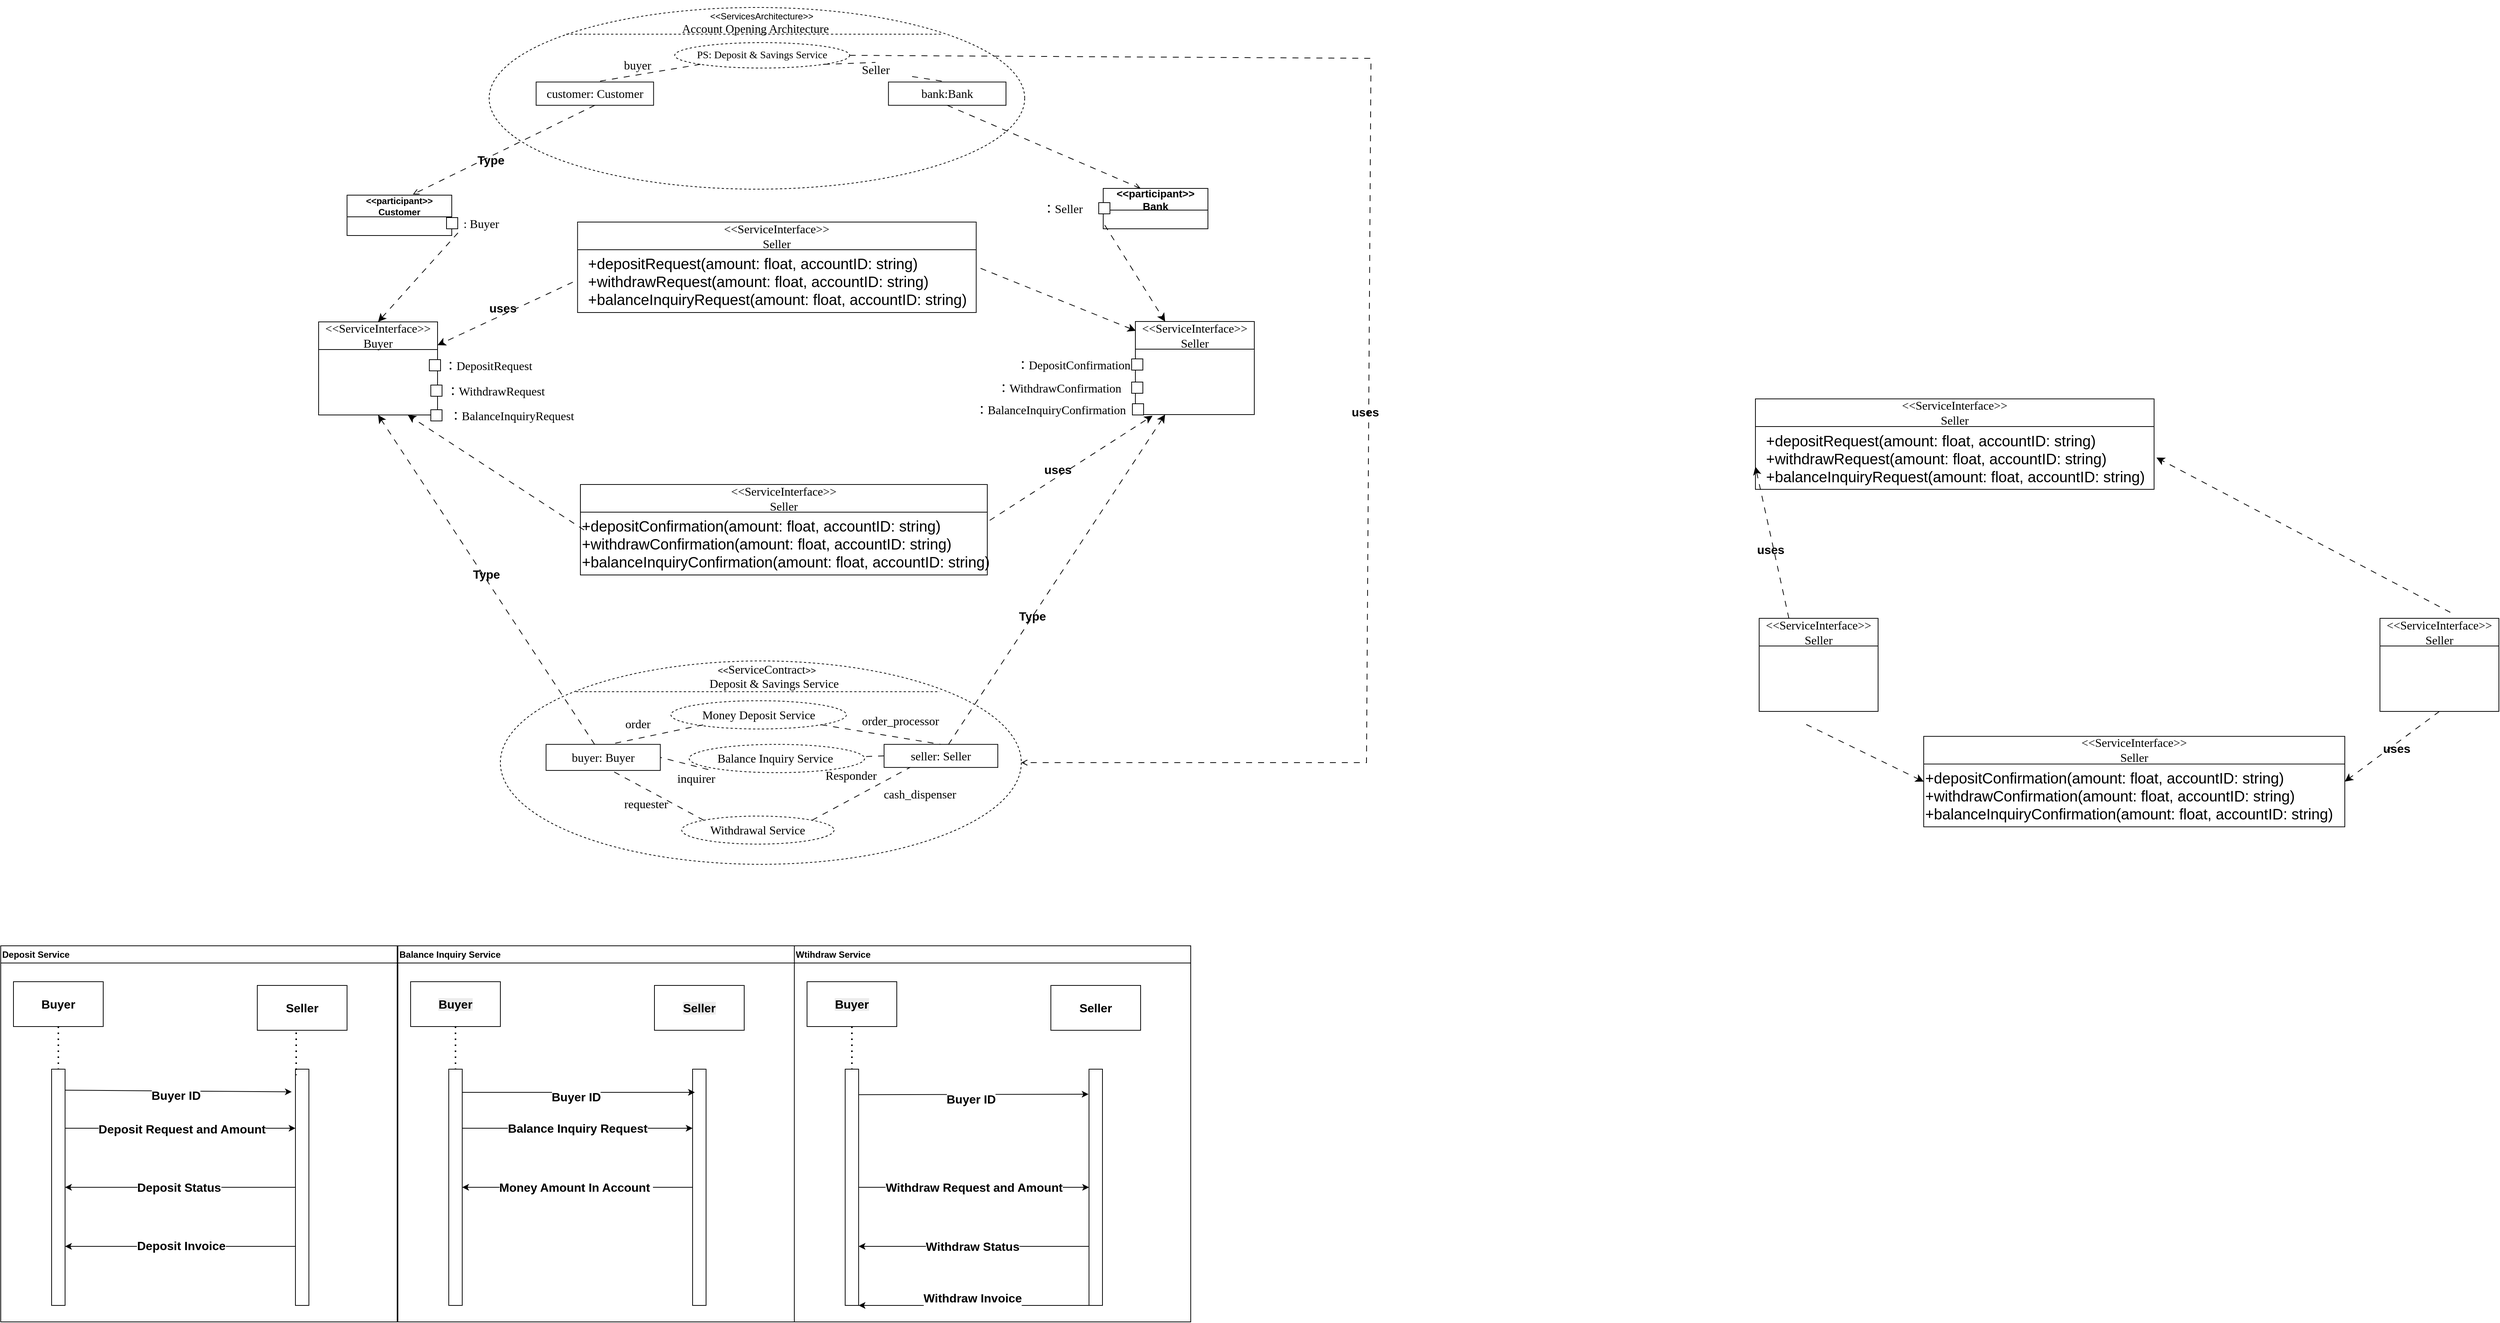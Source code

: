 <mxfile version="28.2.5">
  <diagram name="第 4 页" id="pghnohlzZhgRtm7MM8Ii">
    <mxGraphModel dx="1768" dy="930" grid="0" gridSize="10" guides="1" tooltips="1" connect="1" arrows="1" fold="1" page="0" pageScale="1" pageWidth="827" pageHeight="1169" math="0" shadow="0">
      <root>
        <mxCell id="0" />
        <mxCell id="1" parent="0" />
        <mxCell id="XCKIM2eHYg3_MdzrnhBf-3" value="&amp;lt;&amp;lt;participant&amp;gt;&amp;gt;&lt;div&gt;Customer&lt;/div&gt;" style="swimlane;fontStyle=1;align=center;verticalAlign=middle;childLayout=stackLayout;horizontal=1;startSize=29;horizontalStack=0;resizeParent=1;resizeParentMax=0;resizeLast=0;collapsible=0;marginBottom=0;html=1;whiteSpace=wrap;labelBackgroundColor=none;" parent="1" vertex="1">
          <mxGeometry x="26" y="80" width="140" height="54" as="geometry" />
        </mxCell>
        <mxCell id="XCKIM2eHYg3_MdzrnhBf-4" value="&lt;div style=&quot;text-align: left;&quot;&gt;&lt;br&gt;&lt;/div&gt;" style="text;html=1;strokeColor=none;fillColor=none;align=center;verticalAlign=middle;spacingLeft=4;spacingRight=4;overflow=hidden;rotatable=0;points=[[0,0.5],[1,0.5]];portConstraint=eastwest;whiteSpace=wrap;fontFamily=Times New Roman;fontSize=14;labelBackgroundColor=none;" parent="XCKIM2eHYg3_MdzrnhBf-3" vertex="1">
          <mxGeometry y="29" width="140" height="25" as="geometry" />
        </mxCell>
        <mxCell id="XCKIM2eHYg3_MdzrnhBf-5" value="&amp;lt;&amp;lt;participant&amp;gt;&amp;gt;&lt;div&gt;Bank&lt;/div&gt;" style="swimlane;fontStyle=1;align=center;verticalAlign=middle;childLayout=stackLayout;horizontal=1;startSize=29;horizontalStack=0;resizeParent=1;resizeParentMax=0;resizeLast=0;collapsible=0;marginBottom=0;html=1;whiteSpace=wrap;fontSize=14;labelBackgroundColor=none;" parent="1" vertex="1">
          <mxGeometry x="1037" y="71" width="140" height="54" as="geometry" />
        </mxCell>
        <mxCell id="XCKIM2eHYg3_MdzrnhBf-7" value="" style="shape=ellipse;container=1;horizontal=1;horizontalStack=0;resizeParent=1;resizeParentMax=0;resizeLast=0;html=1;dashed=1;collapsible=0;labelBackgroundColor=none;" parent="1" vertex="1">
          <mxGeometry x="216" y="-171" width="716" height="243" as="geometry" />
        </mxCell>
        <mxCell id="XCKIM2eHYg3_MdzrnhBf-8" value="" style="line;strokeWidth=1;fillColor=none;rotatable=0;labelPosition=right;points=[];portConstraint=eastwest;dashed=1;resizeWidth=1;labelBackgroundColor=none;" parent="XCKIM2eHYg3_MdzrnhBf-7" vertex="1">
          <mxGeometry x="103" y="32" width="501" height="7.59" as="geometry" />
        </mxCell>
        <mxCell id="XCKIM2eHYg3_MdzrnhBf-9" value="PS: Deposit &amp;amp; Savings Service" style="ellipse;whiteSpace=wrap;html=1;dashed=1;fontFamily=Times New Roman;fontSize=14;labelBackgroundColor=none;" parent="XCKIM2eHYg3_MdzrnhBf-7" vertex="1">
          <mxGeometry x="248.09" y="47" width="233.91" height="34" as="geometry" />
        </mxCell>
        <mxCell id="XCKIM2eHYg3_MdzrnhBf-10" value="&lt;div style=&quot;text-align: left;&quot;&gt;&lt;span style=&quot;color: light-dark(rgb(0, 0, 0), rgb(237, 237, 237)); caret-color: light-dark(rgb(0, 0, 0), rgb(237, 237, 237)); font-size: 16px; background-color: transparent;&quot;&gt;customer: &lt;font face=&quot;-webkit-standard&quot;&gt;Customer&lt;/font&gt;&lt;/span&gt;&lt;/div&gt;" style="html=1;whiteSpace=wrap;align=center;fontFamily=Times New Roman;fontSize=14;labelBackgroundColor=none;" parent="XCKIM2eHYg3_MdzrnhBf-7" vertex="1">
          <mxGeometry x="62.807" y="99.692" width="157.018" height="31.154" as="geometry" />
        </mxCell>
        <mxCell id="XCKIM2eHYg3_MdzrnhBf-11" value="" style="endArrow=none;dashed=1;html=1;rounded=0;exitX=0;exitY=1;exitDx=0;exitDy=0;entryX=0.5;entryY=0;entryDx=0;entryDy=0;dashPattern=8 8;labelBackgroundColor=none;fontColor=default;" parent="XCKIM2eHYg3_MdzrnhBf-7" source="XCKIM2eHYg3_MdzrnhBf-9" target="XCKIM2eHYg3_MdzrnhBf-10" edge="1">
          <mxGeometry width="50" height="50" relative="1" as="geometry">
            <mxPoint x="282.632" y="205.615" as="sourcePoint" />
            <mxPoint x="345.439" y="174.462" as="targetPoint" />
          </mxGeometry>
        </mxCell>
        <mxCell id="XCKIM2eHYg3_MdzrnhBf-12" value="&lt;div style=&quot;text-align: start;&quot;&gt;&lt;span style=&quot;font-size: 16px; background-color: transparent; color: light-dark(rgb(0, 0, 0), rgb(255, 255, 255));&quot;&gt;bank:&lt;font face=&quot;-webkit-standard&quot;&gt;Bank&lt;/font&gt;&lt;/span&gt;&lt;/div&gt;" style="html=1;whiteSpace=wrap;fontSize=14;fontFamily=Times New Roman;labelBackgroundColor=none;" parent="XCKIM2eHYg3_MdzrnhBf-7" vertex="1">
          <mxGeometry x="533.86" y="99.695" width="157.14" height="31.151" as="geometry" />
        </mxCell>
        <mxCell id="XCKIM2eHYg3_MdzrnhBf-13" value="" style="endArrow=none;dashed=1;html=1;rounded=0;exitX=1;exitY=1;exitDx=0;exitDy=0;entryX=0.5;entryY=0;entryDx=0;entryDy=0;dashPattern=8 8;labelBackgroundColor=none;fontColor=default;" parent="XCKIM2eHYg3_MdzrnhBf-7" source="XCKIM2eHYg3_MdzrnhBf-15" target="XCKIM2eHYg3_MdzrnhBf-12" edge="1">
          <mxGeometry width="50" height="50" relative="1" as="geometry">
            <mxPoint x="570.288" y="105.923" as="sourcePoint" />
            <mxPoint x="433.368" y="131.469" as="targetPoint" />
          </mxGeometry>
        </mxCell>
        <mxCell id="XCKIM2eHYg3_MdzrnhBf-14" value="&lt;span style=&quot;font-family: -webkit-standard; font-size: medium; text-align: start;&quot;&gt;buyer&lt;/span&gt;" style="text;html=1;align=center;verticalAlign=middle;whiteSpace=wrap;rounded=0;labelBackgroundColor=none;" parent="XCKIM2eHYg3_MdzrnhBf-7" vertex="1">
          <mxGeometry x="135.5" y="66.501" width="125" height="21.13" as="geometry" />
        </mxCell>
        <mxCell id="XCKIM2eHYg3_MdzrnhBf-16" value="&amp;nbsp;&amp;nbsp;&lt;div&gt;&lt;span style=&quot;white-space: pre;&quot;&gt;&#x9;&lt;/span&gt;&lt;span style=&quot;white-space: pre;&quot;&gt;&#x9;&lt;span style=&quot;white-space: pre;&quot;&gt;&#x9;&lt;/span&gt;&lt;/span&gt;&amp;lt;&amp;lt;ServicesArchitecture&amp;gt;&amp;gt;&lt;div&gt;&lt;b&gt;&lt;span style=&quot;white-space: pre;&quot;&gt;&#x9;&lt;span style=&quot;white-space: pre;&quot;&gt;&#x9;&lt;/span&gt;&lt;span style=&quot;white-space: pre;&quot;&gt;&#x9;&lt;/span&gt;&lt;/span&gt;&lt;/b&gt;&lt;span style=&quot;background-color: transparent; color: light-dark(rgb(0, 0, 0), rgb(255, 255, 255)); font-family: -webkit-standard; font-size: medium; text-align: start;&quot;&gt;Account Opening Architecture &lt;/span&gt;&lt;span style=&quot;background-color: transparent; color: light-dark(rgb(0, 0, 0), rgb(255, 255, 255)); white-space: pre;&quot;&gt;&#x9;&lt;/span&gt;&lt;/div&gt;&lt;/div&gt;" style="html=1;strokeColor=none;fillColor=none;align=center;verticalAlign=middle;spacingLeft=4;spacingRight=4;rotatable=0;points=[[0,0.5],[1,0.5]];resizeWidth=1;whiteSpace=wrap;labelBackgroundColor=none;" parent="XCKIM2eHYg3_MdzrnhBf-7" vertex="1">
          <mxGeometry x="153" y="3" width="343" height="22" as="geometry" />
        </mxCell>
        <mxCell id="XCKIM2eHYg3_MdzrnhBf-62" value="" style="endArrow=none;dashed=1;html=1;rounded=0;exitX=1;exitY=1;exitDx=0;exitDy=0;entryX=0.5;entryY=0;entryDx=0;entryDy=0;dashPattern=8 8;labelBackgroundColor=none;fontColor=default;" parent="XCKIM2eHYg3_MdzrnhBf-7" source="XCKIM2eHYg3_MdzrnhBf-9" target="XCKIM2eHYg3_MdzrnhBf-15" edge="1">
          <mxGeometry width="50" height="50" relative="1" as="geometry">
            <mxPoint x="668.5" y="262.5" as="sourcePoint" />
            <mxPoint x="832.5" y="286.5" as="targetPoint" />
          </mxGeometry>
        </mxCell>
        <mxCell id="XCKIM2eHYg3_MdzrnhBf-15" value="&lt;div style=&quot;text-align: start;&quot;&gt;&lt;span style=&quot;background-color: transparent; color: light-dark(rgb(0, 0, 0), rgb(255, 255, 255));&quot;&gt;&lt;font size=&quot;3&quot; face=&quot;-webkit-standard&quot;&gt;Seller&lt;/font&gt;&lt;/span&gt;&lt;/div&gt;" style="text;html=1;align=center;verticalAlign=middle;whiteSpace=wrap;rounded=0;labelBackgroundColor=none;" parent="XCKIM2eHYg3_MdzrnhBf-7" vertex="1">
          <mxGeometry x="467.5" y="73.497" width="98" height="18.83" as="geometry" />
        </mxCell>
        <mxCell id="XCKIM2eHYg3_MdzrnhBf-19" value="" style="html=1;verticalAlign=bottom;labelBackgroundColor=none;endArrow=open;endFill=0;dashed=1;rounded=0;exitX=0.5;exitY=1;exitDx=0;exitDy=0;entryX=0.629;entryY=-0.019;entryDx=0;entryDy=0;entryPerimeter=0;dashPattern=8 8;fontColor=default;" parent="1" source="XCKIM2eHYg3_MdzrnhBf-10" target="XCKIM2eHYg3_MdzrnhBf-3" edge="1">
          <mxGeometry width="160" relative="1" as="geometry">
            <mxPoint x="440.5" y="552.5" as="sourcePoint" />
            <mxPoint x="600.5" y="552.5" as="targetPoint" />
          </mxGeometry>
        </mxCell>
        <mxCell id="DNoLOdaSZhPKqdKW4D1C-85" value="&lt;b&gt;&lt;font style=&quot;font-size: 16px;&quot;&gt;Type&lt;/font&gt;&lt;/b&gt;" style="edgeLabel;html=1;align=center;verticalAlign=middle;resizable=0;points=[];labelBackgroundColor=none;" parent="XCKIM2eHYg3_MdzrnhBf-19" vertex="1" connectable="0">
          <mxGeometry x="0.155" y="4" relative="1" as="geometry">
            <mxPoint x="-1" as="offset" />
          </mxGeometry>
        </mxCell>
        <mxCell id="XCKIM2eHYg3_MdzrnhBf-20" value="" style="html=1;verticalAlign=bottom;labelBackgroundColor=none;endArrow=open;endFill=0;dashed=1;rounded=0;exitX=0.5;exitY=1;exitDx=0;exitDy=0;entryX=0.357;entryY=0;entryDx=0;entryDy=0;entryPerimeter=0;dashPattern=8 8;fontColor=default;" parent="1" source="XCKIM2eHYg3_MdzrnhBf-12" target="XCKIM2eHYg3_MdzrnhBf-5" edge="1">
          <mxGeometry width="160" relative="1" as="geometry">
            <mxPoint x="610.5" y="512.5" as="sourcePoint" />
            <mxPoint x="613.5" y="711.5" as="targetPoint" />
          </mxGeometry>
        </mxCell>
        <mxCell id="XCKIM2eHYg3_MdzrnhBf-21" value="" style="shape=ellipse;container=1;horizontal=1;horizontalStack=0;resizeParent=1;resizeParentMax=0;resizeLast=0;html=1;dashed=1;collapsible=0;labelBackgroundColor=none;" parent="1" vertex="1">
          <mxGeometry x="231" y="703" width="696.5" height="272" as="geometry" />
        </mxCell>
        <mxCell id="XCKIM2eHYg3_MdzrnhBf-22" value="&amp;nbsp;&amp;nbsp;&lt;div&gt;&lt;span style=&quot;white-space: pre;&quot;&gt;&#x9;      &lt;/span&gt;&amp;lt;&amp;lt;&lt;span style=&quot;font-family: -webkit-standard; font-size: medium; text-align: start;&quot;&gt;ServiceContract&lt;/span&gt;&amp;gt;&amp;gt;&lt;div&gt;&lt;b&gt;&lt;span style=&quot;white-space: pre;&quot;&gt;&#x9;&lt;span style=&quot;white-space: pre;&quot;&gt;&#x9;&lt;/span&gt;&lt;span style=&quot;white-space: pre;&quot;&gt;&#x9;&lt;/span&gt;&lt;/span&gt;&lt;/b&gt;&lt;span style=&quot;font-family: &amp;quot;Times New Roman&amp;quot;;&quot;&gt;&lt;font style=&quot;font-size: 16px;&quot;&gt;Deposit &amp;amp; Savings &lt;/font&gt;&lt;/span&gt;&lt;span style=&quot;font-family: -webkit-standard; font-size: medium; text-align: start;&quot;&gt;Service&lt;/span&gt;&lt;span style=&quot;white-space: pre;&quot;&gt;&#x9;&lt;/span&gt;&lt;/div&gt;&lt;/div&gt;" style="html=1;strokeColor=none;fillColor=none;align=center;verticalAlign=middle;spacingLeft=4;spacingRight=4;rotatable=0;points=[[0,0.5],[1,0.5]];resizeWidth=1;whiteSpace=wrap;labelBackgroundColor=none;" parent="XCKIM2eHYg3_MdzrnhBf-21" vertex="1">
          <mxGeometry x="161.109" y="-2.137" width="343.829" height="30.032" as="geometry" />
        </mxCell>
        <mxCell id="XCKIM2eHYg3_MdzrnhBf-23" value="" style="line;strokeWidth=1;fillColor=none;rotatable=0;labelPosition=right;points=[];portConstraint=eastwest;dashed=1;resizeWidth=1;labelBackgroundColor=none;" parent="XCKIM2eHYg3_MdzrnhBf-21" vertex="1">
          <mxGeometry x="101.184" y="36.896" width="486.273" height="8.495" as="geometry" />
        </mxCell>
        <mxCell id="XCKIM2eHYg3_MdzrnhBf-24" value="&lt;span style=&quot;font-family: -webkit-standard; font-size: medium; text-align: start;&quot;&gt;Money Deposit Service&lt;/span&gt;" style="ellipse;whiteSpace=wrap;html=1;dashed=1;fontFamily=Times New Roman;fontSize=14;labelBackgroundColor=none;" parent="XCKIM2eHYg3_MdzrnhBf-21" vertex="1">
          <mxGeometry x="228" y="53.2" width="234.59" height="37.8" as="geometry" />
        </mxCell>
        <mxCell id="XCKIM2eHYg3_MdzrnhBf-25" value="&lt;div style=&quot;text-align: left;&quot;&gt;&lt;span style=&quot;color: light-dark(rgb(0, 0, 0), rgb(237, 237, 237)); font-size: 16px; caret-color: light-dark(rgb(0, 0, 0), rgb(237, 237, 237)); background-color: transparent;&quot;&gt;buyer: &lt;font face=&quot;-webkit-standard&quot;&gt;Buyer&lt;/font&gt;&lt;/span&gt;&lt;/div&gt;" style="html=1;whiteSpace=wrap;align=center;fontFamily=Times New Roman;fontSize=14;labelBackgroundColor=none;" parent="XCKIM2eHYg3_MdzrnhBf-21" vertex="1">
          <mxGeometry x="61.096" y="111.59" width="152.741" height="34.872" as="geometry" />
        </mxCell>
        <mxCell id="XCKIM2eHYg3_MdzrnhBf-26" value="" style="endArrow=none;dashed=1;html=1;rounded=0;exitX=0;exitY=1;exitDx=0;exitDy=0;entryX=0.5;entryY=0;entryDx=0;entryDy=0;dashPattern=8 8;labelBackgroundColor=none;fontColor=default;" parent="XCKIM2eHYg3_MdzrnhBf-21" edge="1">
          <mxGeometry width="50" height="50" relative="1" as="geometry">
            <mxPoint x="271.084" y="85.496" as="sourcePoint" />
            <mxPoint x="145.997" y="111.59" as="targetPoint" />
          </mxGeometry>
        </mxCell>
        <mxCell id="XCKIM2eHYg3_MdzrnhBf-27" value="&lt;span style=&quot;font-size: 16px;&quot;&gt;seller: Seller&lt;/span&gt;" style="html=1;whiteSpace=wrap;fontSize=14;fontFamily=Times New Roman;labelBackgroundColor=none;" parent="XCKIM2eHYg3_MdzrnhBf-21" vertex="1">
          <mxGeometry x="513" y="111.59" width="152.06" height="30.85" as="geometry" />
        </mxCell>
        <mxCell id="XCKIM2eHYg3_MdzrnhBf-28" value="" style="endArrow=none;dashed=1;html=1;rounded=0;exitX=1;exitY=1;exitDx=0;exitDy=0;entryX=0.5;entryY=0;entryDx=0;entryDy=0;dashPattern=8 8;labelBackgroundColor=none;fontColor=default;" parent="XCKIM2eHYg3_MdzrnhBf-21" source="XCKIM2eHYg3_MdzrnhBf-24" target="XCKIM2eHYg3_MdzrnhBf-27" edge="1">
          <mxGeometry width="50" height="50" relative="1" as="geometry">
            <mxPoint x="554.756" y="118.564" as="sourcePoint" />
            <mxPoint x="421.566" y="147.159" as="targetPoint" />
          </mxGeometry>
        </mxCell>
        <mxCell id="XCKIM2eHYg3_MdzrnhBf-29" value="&lt;font style=&quot;font-size: 16px;&quot;&gt;Withdrawal Service&lt;/font&gt;" style="ellipse;whiteSpace=wrap;html=1;dashed=1;fontFamily=Times New Roman;fontSize=14;labelBackgroundColor=none;" parent="XCKIM2eHYg3_MdzrnhBf-21" vertex="1">
          <mxGeometry x="242.478" y="207.504" width="203.684" height="37.471" as="geometry" />
        </mxCell>
        <mxCell id="XCKIM2eHYg3_MdzrnhBf-30" value="" style="endArrow=none;dashed=1;html=1;rounded=0;exitX=0;exitY=0;exitDx=0;exitDy=0;entryX=0.585;entryY=1.032;entryDx=0;entryDy=0;dashPattern=8 8;entryPerimeter=0;labelBackgroundColor=none;fontColor=default;" parent="XCKIM2eHYg3_MdzrnhBf-21" source="XCKIM2eHYg3_MdzrnhBf-29" target="XCKIM2eHYg3_MdzrnhBf-25" edge="1">
          <mxGeometry width="50" height="50" relative="1" as="geometry">
            <mxPoint x="359.056" y="95.243" as="sourcePoint" />
            <mxPoint x="225.454" y="121.842" as="targetPoint" />
          </mxGeometry>
        </mxCell>
        <mxCell id="XCKIM2eHYg3_MdzrnhBf-32" value="&lt;span style=&quot;font-family: -webkit-standard; font-size: medium; text-align: start;&quot;&gt;order&lt;/span&gt;" style="text;html=1;align=center;verticalAlign=middle;whiteSpace=wrap;rounded=0;labelBackgroundColor=none;" parent="XCKIM2eHYg3_MdzrnhBf-21" vertex="1">
          <mxGeometry x="136" y="73.5" width="95.5" height="21.13" as="geometry" />
        </mxCell>
        <mxCell id="XCKIM2eHYg3_MdzrnhBf-34" value="&lt;span style=&quot;font-family: -webkit-standard; font-size: medium; text-align: start;&quot;&gt;order_processor&lt;/span&gt;" style="text;html=1;align=center;verticalAlign=middle;whiteSpace=wrap;rounded=0;labelBackgroundColor=none;" parent="XCKIM2eHYg3_MdzrnhBf-21" vertex="1">
          <mxGeometry x="487" y="69.87" width="95.5" height="21.13" as="geometry" />
        </mxCell>
        <mxCell id="XCKIM2eHYg3_MdzrnhBf-35" value="&lt;span style=&quot;font-family: -webkit-standard; font-size: medium; text-align: start;&quot;&gt;cash_dispenser&lt;/span&gt;" style="text;html=1;align=center;verticalAlign=middle;whiteSpace=wrap;rounded=0;labelBackgroundColor=none;" parent="XCKIM2eHYg3_MdzrnhBf-21" vertex="1">
          <mxGeometry x="513" y="167.59" width="95.5" height="21.13" as="geometry" />
        </mxCell>
        <mxCell id="XCKIM2eHYg3_MdzrnhBf-76" value="&lt;font style=&quot;font-size: 16px;&quot;&gt;Balance Inquiry Service&lt;/font&gt;&lt;span style=&quot;font-family: -webkit-standard; font-size: medium; text-align: start;&quot;&gt;&amp;nbsp;&lt;/span&gt;" style="ellipse;whiteSpace=wrap;html=1;dashed=1;fontFamily=Times New Roman;fontSize=14;labelBackgroundColor=none;" parent="XCKIM2eHYg3_MdzrnhBf-21" vertex="1">
          <mxGeometry x="252.41" y="111.59" width="234.59" height="37.8" as="geometry" />
        </mxCell>
        <mxCell id="XCKIM2eHYg3_MdzrnhBf-78" value="" style="endArrow=none;dashed=1;html=1;rounded=0;exitX=0.109;exitY=0.891;exitDx=0;exitDy=0;entryX=1;entryY=0.5;entryDx=0;entryDy=0;dashPattern=8 8;exitPerimeter=0;labelBackgroundColor=none;fontColor=default;" parent="XCKIM2eHYg3_MdzrnhBf-21" source="XCKIM2eHYg3_MdzrnhBf-76" target="XCKIM2eHYg3_MdzrnhBf-25" edge="1">
          <mxGeometry width="50" height="50" relative="1" as="geometry">
            <mxPoint x="370" y="247.5" as="sourcePoint" />
            <mxPoint x="249" y="182.5" as="targetPoint" />
          </mxGeometry>
        </mxCell>
        <mxCell id="XCKIM2eHYg3_MdzrnhBf-79" value="" style="endArrow=none;dashed=1;html=1;rounded=0;entryX=1;entryY=0.5;entryDx=0;entryDy=0;dashPattern=8 8;exitX=0;exitY=0.5;exitDx=0;exitDy=0;labelBackgroundColor=none;fontColor=default;" parent="XCKIM2eHYg3_MdzrnhBf-21" source="XCKIM2eHYg3_MdzrnhBf-27" edge="1">
          <mxGeometry width="50" height="50" relative="1" as="geometry">
            <mxPoint x="521" y="146.5" as="sourcePoint" />
            <mxPoint x="484" y="128" as="targetPoint" />
          </mxGeometry>
        </mxCell>
        <mxCell id="DNoLOdaSZhPKqdKW4D1C-2" value="&lt;span style=&quot;font-family: -webkit-standard; font-size: medium; text-align: start;&quot;&gt;inquirer&lt;/span&gt;" style="text;html=1;align=center;verticalAlign=middle;whiteSpace=wrap;rounded=0;labelBackgroundColor=none;" parent="XCKIM2eHYg3_MdzrnhBf-21" vertex="1">
          <mxGeometry x="213.84" y="146.46" width="95.5" height="21.13" as="geometry" />
        </mxCell>
        <mxCell id="DNoLOdaSZhPKqdKW4D1C-4" value="" style="endArrow=none;dashed=1;html=1;rounded=0;exitX=1;exitY=0;exitDx=0;exitDy=0;entryX=0.231;entryY=0.993;entryDx=0;entryDy=0;dashPattern=8 8;entryPerimeter=0;labelBackgroundColor=none;fontColor=default;" parent="XCKIM2eHYg3_MdzrnhBf-21" source="XCKIM2eHYg3_MdzrnhBf-29" target="XCKIM2eHYg3_MdzrnhBf-27" edge="1">
          <mxGeometry width="50" height="50" relative="1" as="geometry">
            <mxPoint x="643" y="951.5" as="sourcePoint" />
            <mxPoint x="500.875" y="211.63" as="targetPoint" />
          </mxGeometry>
        </mxCell>
        <mxCell id="DNoLOdaSZhPKqdKW4D1C-6" value="&lt;span style=&quot;font-family: -webkit-standard; font-size: medium; text-align: start;&quot;&gt;Responder&lt;/span&gt;" style="text;html=1;align=center;verticalAlign=middle;whiteSpace=wrap;rounded=0;labelBackgroundColor=none;" parent="XCKIM2eHYg3_MdzrnhBf-21" vertex="1">
          <mxGeometry x="421" y="142.44" width="95.5" height="21.13" as="geometry" />
        </mxCell>
        <mxCell id="DNoLOdaSZhPKqdKW4D1C-7" value="&lt;span style=&quot;font-family: -webkit-standard; font-size: medium; text-align: start;&quot;&gt;requester&lt;/span&gt;" style="text;html=1;align=center;verticalAlign=middle;whiteSpace=wrap;rounded=0;labelBackgroundColor=none;" parent="XCKIM2eHYg3_MdzrnhBf-21" vertex="1">
          <mxGeometry x="146.98" y="180" width="95.5" height="21.13" as="geometry" />
        </mxCell>
        <mxCell id="XCKIM2eHYg3_MdzrnhBf-44" value="" style="edgeStyle=none;curved=1;rounded=0;orthogonalLoop=1;jettySize=auto;html=1;fontSize=12;startSize=8;endSize=8;dashed=1;dashPattern=8 8;exitX=0.25;exitY=1;exitDx=0;exitDy=0;entryX=0.5;entryY=0;entryDx=0;entryDy=0;labelBackgroundColor=none;fontColor=default;" parent="1" source="DNoLOdaSZhPKqdKW4D1C-34" target="DNoLOdaSZhPKqdKW4D1C-63" edge="1">
          <mxGeometry relative="1" as="geometry">
            <mxPoint x="411" y="516" as="sourcePoint" />
            <mxPoint x="100.861" y="240.5" as="targetPoint" />
          </mxGeometry>
        </mxCell>
        <mxCell id="XCKIM2eHYg3_MdzrnhBf-50" value="&#xa;&lt;b style=&quot;forced-color-adjust: none; color: rgb(0, 0, 0); font-family: Helvetica; font-size: 11px; font-style: normal; font-variant-ligatures: normal; font-variant-caps: normal; letter-spacing: normal; orphans: 2; text-align: center; text-indent: 0px; text-transform: none; widows: 2; word-spacing: 0px; -webkit-text-stroke-width: 0px; white-space: nowrap; text-decoration-thickness: initial; text-decoration-style: initial; text-decoration-color: initial;&quot;&gt;&lt;font style=&quot;forced-color-adjust: none; font-size: 16px;&quot;&gt;Type&lt;/font&gt;&lt;/b&gt;&#xa;&#xa;" style="edgeStyle=none;curved=1;rounded=0;orthogonalLoop=1;jettySize=auto;html=1;fontSize=12;startSize=8;endSize=8;entryX=0.5;entryY=1;entryDx=0;entryDy=0;dashed=1;dashPattern=8 8;labelBackgroundColor=none;fontColor=default;" parent="1" source="XCKIM2eHYg3_MdzrnhBf-25" target="DNoLOdaSZhPKqdKW4D1C-63" edge="1">
          <mxGeometry relative="1" as="geometry">
            <mxPoint x="63.5" y="352.5" as="targetPoint" />
          </mxGeometry>
        </mxCell>
        <mxCell id="XCKIM2eHYg3_MdzrnhBf-51" value="" style="edgeStyle=none;curved=1;rounded=0;orthogonalLoop=1;jettySize=auto;html=1;fontSize=12;startSize=8;endSize=8;dashed=1;dashPattern=8 8;entryX=0.25;entryY=1;entryDx=0;entryDy=0;labelBackgroundColor=none;fontColor=default;" parent="1" source="XCKIM2eHYg3_MdzrnhBf-27" target="XCKIM2eHYg3_MdzrnhBf-52" edge="1">
          <mxGeometry relative="1" as="geometry">
            <mxPoint x="831.5" y="684.5" as="targetPoint" />
          </mxGeometry>
        </mxCell>
        <mxCell id="DNoLOdaSZhPKqdKW4D1C-86" value="&lt;b&gt;&lt;font style=&quot;font-size: 16px;&quot;&gt;Type&lt;/font&gt;&lt;/b&gt;" style="edgeLabel;html=1;align=center;verticalAlign=middle;resizable=0;points=[];labelBackgroundColor=none;" parent="XCKIM2eHYg3_MdzrnhBf-51" vertex="1" connectable="0">
          <mxGeometry x="-0.687" y="-2" relative="1" as="geometry">
            <mxPoint x="65" y="-104" as="offset" />
          </mxGeometry>
        </mxCell>
        <mxCell id="XCKIM2eHYg3_MdzrnhBf-52" value="&lt;span style=&quot;font-family: -webkit-standard; font-size: medium; font-weight: 400; text-align: start;&quot;&gt;&amp;lt;&amp;lt;ServiceInterface&amp;gt;&amp;gt;&lt;/span&gt;&lt;div&gt;&lt;span style=&quot;font-family: -webkit-standard; font-size: medium; font-weight: 400; text-align: start;&quot;&gt;Seller&lt;/span&gt;&lt;/div&gt;" style="swimlane;fontStyle=1;align=center;verticalAlign=middle;childLayout=stackLayout;horizontal=1;startSize=37;horizontalStack=0;resizeParent=1;resizeParentMax=0;resizeLast=0;collapsible=0;marginBottom=0;html=1;whiteSpace=wrap;container=0;labelBackgroundColor=none;" parent="1" vertex="1">
          <mxGeometry x="1080" y="249" width="159" height="124.5" as="geometry" />
        </mxCell>
        <mxCell id="DNoLOdaSZhPKqdKW4D1C-13" value="&lt;span style=&quot;font-family: -webkit-standard; font-size: medium; font-weight: 400; text-align: start;&quot;&gt;&amp;lt;&amp;lt;ServiceInterface&amp;gt;&amp;gt;&lt;/span&gt;&lt;div&gt;&lt;span style=&quot;font-family: -webkit-standard; font-size: medium; font-weight: 400; text-align: start;&quot;&gt;Seller&lt;/span&gt;&lt;/div&gt;" style="swimlane;fontStyle=1;align=center;verticalAlign=middle;childLayout=stackLayout;horizontal=1;startSize=37;horizontalStack=0;resizeParent=1;resizeParentMax=0;resizeLast=0;collapsible=0;marginBottom=0;html=1;whiteSpace=wrap;container=0;labelBackgroundColor=none;" parent="1" vertex="1">
          <mxGeometry x="1914" y="646" width="159" height="124.5" as="geometry" />
        </mxCell>
        <mxCell id="DNoLOdaSZhPKqdKW4D1C-16" value="&lt;span style=&quot;font-family: -webkit-standard; font-size: medium; font-weight: 400; text-align: start;&quot;&gt;&amp;lt;&amp;lt;ServiceInterface&amp;gt;&amp;gt;&lt;/span&gt;&lt;div&gt;&lt;span style=&quot;font-family: -webkit-standard; font-size: medium; font-weight: 400; text-align: start;&quot;&gt;Seller&lt;/span&gt;&lt;/div&gt;" style="swimlane;fontStyle=1;align=center;verticalAlign=middle;childLayout=stackLayout;horizontal=1;startSize=37;horizontalStack=0;resizeParent=1;resizeParentMax=0;resizeLast=0;collapsible=0;marginBottom=0;html=1;whiteSpace=wrap;container=0;labelBackgroundColor=none;" parent="1" vertex="1">
          <mxGeometry x="2744" y="646" width="159" height="124.5" as="geometry" />
        </mxCell>
        <mxCell id="DNoLOdaSZhPKqdKW4D1C-17" value="&lt;span style=&quot;font-family: -webkit-standard; font-size: medium; font-weight: 400; text-align: start;&quot;&gt;&amp;lt;&amp;lt;ServiceInterface&amp;gt;&amp;gt;&lt;/span&gt;&lt;div&gt;&lt;span style=&quot;font-family: -webkit-standard; font-size: medium; font-weight: 400; text-align: start;&quot;&gt;Seller&lt;/span&gt;&lt;/div&gt;" style="swimlane;fontStyle=1;align=center;verticalAlign=middle;childLayout=stackLayout;horizontal=1;startSize=37;horizontalStack=0;resizeParent=1;resizeParentMax=0;resizeLast=0;collapsible=0;marginBottom=0;html=1;whiteSpace=wrap;container=0;labelBackgroundColor=none;" parent="1" vertex="1">
          <mxGeometry x="1909" y="352.5" width="533" height="121" as="geometry" />
        </mxCell>
        <mxCell id="DNoLOdaSZhPKqdKW4D1C-27" value="&lt;div style=&quot;text-align: left;&quot;&gt;&lt;font style=&quot;font-size: 20px;&quot;&gt;+depositRequest(amount: float, accountID: string)&amp;nbsp; &amp;nbsp; &amp;nbsp;&amp;nbsp;&lt;/font&gt;&lt;/div&gt;&lt;div style=&quot;text-align: left;&quot;&gt;&lt;font style=&quot;font-size: 20px;&quot;&gt;+withdrawRequest(amount: float, accountID: string)&amp;nbsp; &amp;nbsp; &amp;nbsp;&lt;/font&gt;&lt;/div&gt;&lt;div style=&quot;text-align: left;&quot;&gt;&lt;span style=&quot;font-size: 20px; background-color: transparent; color: light-dark(rgb(0, 0, 0), rgb(255, 255, 255));&quot;&gt;+balanceInquiryRequest&lt;/span&gt;&lt;span style=&quot;background-color: transparent; text-align: center; font-size: 20px;&quot;&gt;(amount: float, accountID: string)&lt;/span&gt;&lt;/div&gt;" style="text;html=1;align=center;verticalAlign=middle;resizable=0;points=[];autosize=1;strokeColor=none;fillColor=none;labelBackgroundColor=none;" parent="DNoLOdaSZhPKqdKW4D1C-17" vertex="1">
          <mxGeometry y="37" width="533" height="84" as="geometry" />
        </mxCell>
        <mxCell id="DNoLOdaSZhPKqdKW4D1C-18" value="&lt;span style=&quot;font-family: -webkit-standard; font-size: medium; font-weight: 400; text-align: start;&quot;&gt;&amp;lt;&amp;lt;ServiceInterface&amp;gt;&amp;gt;&lt;/span&gt;&lt;div&gt;&lt;span style=&quot;font-family: -webkit-standard; font-size: medium; font-weight: 400; text-align: start;&quot;&gt;Seller&lt;/span&gt;&lt;/div&gt;" style="swimlane;fontStyle=1;align=center;verticalAlign=middle;childLayout=stackLayout;horizontal=1;startSize=37;horizontalStack=0;resizeParent=1;resizeParentMax=0;resizeLast=0;collapsible=0;marginBottom=0;html=1;whiteSpace=wrap;container=0;labelBackgroundColor=none;" parent="1" vertex="1">
          <mxGeometry x="2134" y="803.87" width="563" height="121" as="geometry" />
        </mxCell>
        <mxCell id="DNoLOdaSZhPKqdKW4D1C-28" value="&lt;div&gt;&lt;font style=&quot;font-size: 20px;&quot;&gt;+depositConfirmation(amount: float, accountID: string)&lt;/font&gt;&lt;/div&gt;&lt;div&gt;&lt;font style=&quot;font-size: 20px;&quot;&gt;+withdrawConfirmation(amount: float, accountID: string)&lt;/font&gt;&lt;/div&gt;&lt;div&gt;&lt;font style=&quot;font-size: 20px;&quot;&gt;+balanceInquiryConfirmation(amount: float, accountID: string)&lt;/font&gt;&lt;/div&gt;" style="text;html=1;align=left;verticalAlign=middle;resizable=0;points=[];autosize=1;strokeColor=none;fillColor=none;labelBackgroundColor=none;" parent="DNoLOdaSZhPKqdKW4D1C-18" vertex="1">
          <mxGeometry y="37" width="563" height="84" as="geometry" />
        </mxCell>
        <mxCell id="DNoLOdaSZhPKqdKW4D1C-20" value="" style="edgeStyle=none;curved=1;rounded=0;orthogonalLoop=1;jettySize=auto;html=1;fontSize=12;startSize=8;endSize=8;entryX=0;entryY=0.75;entryDx=0;entryDy=0;dashed=1;dashPattern=8 8;exitX=0.25;exitY=0;exitDx=0;exitDy=0;labelBackgroundColor=none;fontColor=default;" parent="1" source="DNoLOdaSZhPKqdKW4D1C-13" target="DNoLOdaSZhPKqdKW4D1C-17" edge="1">
          <mxGeometry relative="1" as="geometry">
            <mxPoint x="2005" y="542" as="targetPoint" />
            <mxPoint x="2000" y="704" as="sourcePoint" />
          </mxGeometry>
        </mxCell>
        <mxCell id="DNoLOdaSZhPKqdKW4D1C-24" value="&lt;b&gt;&lt;font style=&quot;font-size: 16px;&quot;&gt;uses&lt;/font&gt;&lt;/b&gt;" style="edgeLabel;html=1;align=center;verticalAlign=middle;resizable=0;points=[];labelBackgroundColor=none;" parent="DNoLOdaSZhPKqdKW4D1C-20" vertex="1" connectable="0">
          <mxGeometry x="-0.08" y="5" relative="1" as="geometry">
            <mxPoint as="offset" />
          </mxGeometry>
        </mxCell>
        <mxCell id="DNoLOdaSZhPKqdKW4D1C-21" value="" style="edgeStyle=none;curved=1;rounded=0;orthogonalLoop=1;jettySize=auto;html=1;fontSize=12;startSize=8;endSize=8;entryX=0;entryY=0.5;entryDx=0;entryDy=0;dashed=1;dashPattern=8 8;labelBackgroundColor=none;fontColor=default;" parent="1" target="DNoLOdaSZhPKqdKW4D1C-18" edge="1">
          <mxGeometry relative="1" as="geometry">
            <mxPoint x="2241" y="830" as="targetPoint" />
            <mxPoint x="1977" y="788" as="sourcePoint" />
          </mxGeometry>
        </mxCell>
        <mxCell id="DNoLOdaSZhPKqdKW4D1C-22" value="" style="edgeStyle=none;curved=1;rounded=0;orthogonalLoop=1;jettySize=auto;html=1;fontSize=12;startSize=8;endSize=8;dashed=1;dashPattern=8 8;entryX=1.006;entryY=0.494;entryDx=0;entryDy=0;entryPerimeter=0;labelBackgroundColor=none;fontColor=default;" parent="1" target="DNoLOdaSZhPKqdKW4D1C-27" edge="1">
          <mxGeometry relative="1" as="geometry">
            <mxPoint x="2622" y="586" as="targetPoint" />
            <mxPoint x="2838" y="638" as="sourcePoint" />
          </mxGeometry>
        </mxCell>
        <mxCell id="DNoLOdaSZhPKqdKW4D1C-23" value="" style="edgeStyle=none;curved=1;rounded=0;orthogonalLoop=1;jettySize=auto;html=1;fontSize=12;startSize=8;endSize=8;dashed=1;dashPattern=8 8;entryX=1;entryY=0.5;entryDx=0;entryDy=0;exitX=0.5;exitY=1;exitDx=0;exitDy=0;labelBackgroundColor=none;fontColor=default;" parent="1" source="DNoLOdaSZhPKqdKW4D1C-16" target="DNoLOdaSZhPKqdKW4D1C-18" edge="1">
          <mxGeometry relative="1" as="geometry">
            <mxPoint x="2832" y="892" as="targetPoint" />
            <mxPoint x="3048" y="944" as="sourcePoint" />
          </mxGeometry>
        </mxCell>
        <mxCell id="DNoLOdaSZhPKqdKW4D1C-26" value="&lt;b&gt;&lt;font style=&quot;font-size: 16px;&quot;&gt;uses&lt;/font&gt;&lt;/b&gt;" style="edgeLabel;html=1;align=center;verticalAlign=middle;resizable=0;points=[];labelBackgroundColor=none;" parent="DNoLOdaSZhPKqdKW4D1C-23" vertex="1" connectable="0">
          <mxGeometry x="-0.04" y="5" relative="1" as="geometry">
            <mxPoint as="offset" />
          </mxGeometry>
        </mxCell>
        <mxCell id="DNoLOdaSZhPKqdKW4D1C-33" value="&lt;span style=&quot;font-family: -webkit-standard; font-size: medium; text-align: start;&quot;&gt;：Seller&lt;/span&gt;" style="text;html=1;align=center;verticalAlign=middle;whiteSpace=wrap;rounded=0;labelBackgroundColor=none;" parent="1" vertex="1">
          <mxGeometry x="901" y="83" width="164" height="30" as="geometry" />
        </mxCell>
        <mxCell id="DNoLOdaSZhPKqdKW4D1C-34" value="&lt;span style=&quot;font-family: -webkit-standard; font-size: medium; text-align: start;&quot;&gt;: Buyer&lt;/span&gt;" style="text;html=1;align=center;verticalAlign=middle;whiteSpace=wrap;rounded=0;labelBackgroundColor=none;" parent="1" vertex="1">
          <mxGeometry x="143" y="104.5" width="125" height="26" as="geometry" />
        </mxCell>
        <mxCell id="DNoLOdaSZhPKqdKW4D1C-44" value="" style="whiteSpace=wrap;html=1;aspect=fixed;container=0;labelBackgroundColor=none;" parent="1" vertex="1">
          <mxGeometry x="1075" y="299" width="15" height="15" as="geometry" />
        </mxCell>
        <mxCell id="DNoLOdaSZhPKqdKW4D1C-45" value="" style="whiteSpace=wrap;html=1;aspect=fixed;container=0;labelBackgroundColor=none;" parent="1" vertex="1">
          <mxGeometry x="1075" y="330" width="15" height="15" as="geometry" />
        </mxCell>
        <mxCell id="DNoLOdaSZhPKqdKW4D1C-46" value="" style="whiteSpace=wrap;html=1;aspect=fixed;container=0;labelBackgroundColor=none;" parent="1" vertex="1">
          <mxGeometry x="1076" y="359" width="15" height="15" as="geometry" />
        </mxCell>
        <mxCell id="DNoLOdaSZhPKqdKW4D1C-51" value="&lt;span style=&quot;font-family: -webkit-standard; font-size: medium; text-align: start;&quot;&gt;：DepositRequest&lt;/span&gt;" style="text;html=1;align=center;verticalAlign=middle;whiteSpace=wrap;rounded=0;labelBackgroundColor=none;" parent="1" vertex="1">
          <mxGeometry x="133" y="292.5" width="164" height="30" as="geometry" />
        </mxCell>
        <mxCell id="DNoLOdaSZhPKqdKW4D1C-53" value="&lt;span style=&quot;font-family: -webkit-standard; font-size: medium; text-align: start;&quot;&gt;：BalanceInquiryRequest&lt;/span&gt;" style="text;html=1;align=center;verticalAlign=middle;whiteSpace=wrap;rounded=0;labelBackgroundColor=none;" parent="1" vertex="1">
          <mxGeometry x="147" y="359.5" width="199" height="30" as="geometry" />
        </mxCell>
        <mxCell id="DNoLOdaSZhPKqdKW4D1C-54" value="&lt;span style=&quot;font-family: -webkit-standard; font-size: medium; text-align: start;&quot;&gt;：WithdrawRequest&lt;/span&gt;" style="text;html=1;align=center;verticalAlign=middle;whiteSpace=wrap;rounded=0;labelBackgroundColor=none;" parent="1" vertex="1">
          <mxGeometry x="143" y="326.5" width="164" height="30" as="geometry" />
        </mxCell>
        <mxCell id="DNoLOdaSZhPKqdKW4D1C-55" value="&lt;font style=&quot;font-size: 16px;&quot;&gt;&lt;span style=&quot;font-family: -webkit-standard; text-align: start;&quot;&gt;：DepositConfirmation&lt;/span&gt;&lt;/font&gt;" style="text;html=1;align=center;verticalAlign=middle;whiteSpace=wrap;rounded=0;labelBackgroundColor=none;" parent="1" vertex="1">
          <mxGeometry x="915" y="291.5" width="165" height="30" as="geometry" />
        </mxCell>
        <mxCell id="DNoLOdaSZhPKqdKW4D1C-56" value="&lt;font style=&quot;font-size: 16px;&quot;&gt;&lt;span style=&quot;font-family: -webkit-standard; text-align: start;&quot;&gt;：WithdrawConfirmation&lt;/span&gt;&lt;/font&gt;" style="text;html=1;align=center;verticalAlign=middle;whiteSpace=wrap;rounded=0;labelBackgroundColor=none;" parent="1" vertex="1">
          <mxGeometry x="885" y="322.5" width="187" height="30" as="geometry" />
        </mxCell>
        <mxCell id="DNoLOdaSZhPKqdKW4D1C-57" value="&lt;font style=&quot;font-size: 16px;&quot;&gt;&lt;span style=&quot;font-family: -webkit-standard; text-align: start;&quot;&gt;：&lt;/span&gt;&lt;span style=&quot;font-family: -webkit-standard; text-align: start;&quot;&gt;BalanceInquiry&lt;/span&gt;&lt;span style=&quot;font-family: -webkit-standard; text-align: start;&quot;&gt;Confirmation&lt;/span&gt;&lt;/font&gt;" style="text;html=1;align=center;verticalAlign=middle;whiteSpace=wrap;rounded=0;labelBackgroundColor=none;" parent="1" vertex="1">
          <mxGeometry x="862" y="351.5" width="210" height="30" as="geometry" />
        </mxCell>
        <mxCell id="DNoLOdaSZhPKqdKW4D1C-58" value="" style="whiteSpace=wrap;html=1;aspect=fixed;labelBackgroundColor=none;" parent="1" vertex="1">
          <mxGeometry x="159" y="110" width="15" height="15" as="geometry" />
        </mxCell>
        <mxCell id="DNoLOdaSZhPKqdKW4D1C-60" value="" style="whiteSpace=wrap;html=1;aspect=fixed;labelBackgroundColor=none;" parent="1" vertex="1">
          <mxGeometry x="1031" y="90" width="15" height="15" as="geometry" />
        </mxCell>
        <mxCell id="DNoLOdaSZhPKqdKW4D1C-62" value="" style="edgeStyle=none;curved=1;rounded=0;orthogonalLoop=1;jettySize=auto;html=1;fontSize=12;startSize=8;endSize=8;dashed=1;dashPattern=8 8;exitX=0.25;exitY=1;exitDx=0;exitDy=0;entryX=0.25;entryY=0;entryDx=0;entryDy=0;labelBackgroundColor=none;fontColor=default;" parent="1" target="XCKIM2eHYg3_MdzrnhBf-52" edge="1">
          <mxGeometry relative="1" as="geometry">
            <mxPoint x="1039" y="120" as="sourcePoint" />
            <mxPoint x="1018" y="289" as="targetPoint" />
          </mxGeometry>
        </mxCell>
        <mxCell id="DNoLOdaSZhPKqdKW4D1C-63" value="&lt;span style=&quot;font-family: -webkit-standard; font-size: medium; font-weight: 400; text-align: start;&quot;&gt;&amp;lt;&amp;lt;ServiceInterface&amp;gt;&amp;gt;&lt;/span&gt;&lt;div&gt;&lt;span style=&quot;font-family: -webkit-standard; font-size: medium; font-weight: 400; text-align: start;&quot;&gt;Buyer&lt;/span&gt;&lt;/div&gt;" style="swimlane;fontStyle=1;align=center;verticalAlign=middle;childLayout=stackLayout;horizontal=1;startSize=37;horizontalStack=0;resizeParent=1;resizeParentMax=0;resizeLast=0;collapsible=0;marginBottom=0;html=1;whiteSpace=wrap;container=0;labelBackgroundColor=none;" parent="1" vertex="1">
          <mxGeometry x="-12" y="249.5" width="159" height="124.5" as="geometry" />
        </mxCell>
        <mxCell id="DNoLOdaSZhPKqdKW4D1C-66" value="" style="whiteSpace=wrap;html=1;aspect=fixed;container=0;labelBackgroundColor=none;" parent="1" vertex="1">
          <mxGeometry x="138" y="334" width="15" height="15" as="geometry" />
        </mxCell>
        <mxCell id="DNoLOdaSZhPKqdKW4D1C-70" value="" style="whiteSpace=wrap;html=1;aspect=fixed;container=0;labelBackgroundColor=none;" parent="1" vertex="1">
          <mxGeometry x="136" y="300" width="15" height="15" as="geometry" />
        </mxCell>
        <mxCell id="DNoLOdaSZhPKqdKW4D1C-71" value="" style="whiteSpace=wrap;html=1;aspect=fixed;container=0;labelBackgroundColor=none;" parent="1" vertex="1">
          <mxGeometry x="138" y="367" width="15" height="15" as="geometry" />
        </mxCell>
        <mxCell id="DNoLOdaSZhPKqdKW4D1C-72" value="&lt;span style=&quot;font-family: -webkit-standard; font-size: medium; font-weight: 400; text-align: start;&quot;&gt;&amp;lt;&amp;lt;ServiceInterface&amp;gt;&amp;gt;&lt;/span&gt;&lt;div&gt;&lt;span style=&quot;font-family: -webkit-standard; font-size: medium; font-weight: 400; text-align: start;&quot;&gt;Seller&lt;/span&gt;&lt;/div&gt;" style="swimlane;fontStyle=1;align=center;verticalAlign=middle;childLayout=stackLayout;horizontal=1;startSize=37;horizontalStack=0;resizeParent=1;resizeParentMax=0;resizeLast=0;collapsible=0;marginBottom=0;html=1;whiteSpace=wrap;container=0;labelBackgroundColor=none;" parent="1" vertex="1">
          <mxGeometry x="334.2" y="116" width="533" height="121" as="geometry" />
        </mxCell>
        <mxCell id="DNoLOdaSZhPKqdKW4D1C-73" value="&lt;div style=&quot;text-align: left;&quot;&gt;&lt;font style=&quot;font-size: 20px;&quot;&gt;+depositRequest(amount: float, accountID: string)&amp;nbsp; &amp;nbsp; &amp;nbsp;&amp;nbsp;&lt;/font&gt;&lt;/div&gt;&lt;div style=&quot;text-align: left;&quot;&gt;&lt;font style=&quot;font-size: 20px;&quot;&gt;+withdrawRequest(amount: float, accountID: string)&amp;nbsp; &amp;nbsp; &amp;nbsp;&lt;/font&gt;&lt;/div&gt;&lt;div style=&quot;text-align: left;&quot;&gt;&lt;span style=&quot;font-size: 20px; background-color: transparent; color: light-dark(rgb(0, 0, 0), rgb(255, 255, 255));&quot;&gt;+balanceInquiryRequest&lt;/span&gt;&lt;span style=&quot;background-color: transparent; text-align: center; font-size: 20px;&quot;&gt;(amount: float, accountID: string)&lt;/span&gt;&lt;/div&gt;" style="text;html=1;align=center;verticalAlign=middle;resizable=0;points=[];autosize=1;strokeColor=none;fillColor=none;labelBackgroundColor=none;" parent="DNoLOdaSZhPKqdKW4D1C-72" vertex="1">
          <mxGeometry y="37" width="533" height="84" as="geometry" />
        </mxCell>
        <mxCell id="DNoLOdaSZhPKqdKW4D1C-74" value="&lt;span style=&quot;font-family: -webkit-standard; font-size: medium; font-weight: 400; text-align: start;&quot;&gt;&amp;lt;&amp;lt;ServiceInterface&amp;gt;&amp;gt;&lt;/span&gt;&lt;div&gt;&lt;span style=&quot;font-family: -webkit-standard; font-size: medium; font-weight: 400; text-align: start;&quot;&gt;Seller&lt;/span&gt;&lt;/div&gt;" style="swimlane;fontStyle=1;align=center;verticalAlign=middle;childLayout=stackLayout;horizontal=1;startSize=37;horizontalStack=0;resizeParent=1;resizeParentMax=0;resizeLast=0;collapsible=0;marginBottom=0;html=1;whiteSpace=wrap;container=0;labelBackgroundColor=none;" parent="1" vertex="1">
          <mxGeometry x="338" y="467" width="544" height="121" as="geometry" />
        </mxCell>
        <mxCell id="DNoLOdaSZhPKqdKW4D1C-75" value="&lt;div&gt;&lt;font style=&quot;font-size: 20px;&quot;&gt;+depositConfirmation(amount: float, accountID: string)&lt;/font&gt;&lt;/div&gt;&lt;div&gt;&lt;font style=&quot;font-size: 20px;&quot;&gt;+withdrawConfirmation(amount: float, accountID: string)&lt;/font&gt;&lt;/div&gt;&lt;div&gt;&lt;font style=&quot;font-size: 20px;&quot;&gt;+balanceInquiryConfirmation(amount: float, accountID: string)&lt;/font&gt;&lt;/div&gt;" style="text;html=1;align=left;verticalAlign=middle;resizable=0;points=[];autosize=1;strokeColor=none;fillColor=none;labelBackgroundColor=none;" parent="DNoLOdaSZhPKqdKW4D1C-74" vertex="1">
          <mxGeometry y="37" width="544" height="84" as="geometry" />
        </mxCell>
        <mxCell id="DNoLOdaSZhPKqdKW4D1C-76" value="" style="edgeStyle=none;curved=1;rounded=0;orthogonalLoop=1;jettySize=auto;html=1;fontSize=12;startSize=8;endSize=8;dashed=1;dashPattern=8 8;exitX=-0.012;exitY=0.517;exitDx=0;exitDy=0;entryX=1;entryY=0.25;entryDx=0;entryDy=0;exitPerimeter=0;labelBackgroundColor=none;fontColor=default;" parent="1" source="DNoLOdaSZhPKqdKW4D1C-73" target="DNoLOdaSZhPKqdKW4D1C-63" edge="1">
          <mxGeometry relative="1" as="geometry">
            <mxPoint x="392" y="263" as="sourcePoint" />
            <mxPoint x="286" y="382" as="targetPoint" />
          </mxGeometry>
        </mxCell>
        <mxCell id="DNoLOdaSZhPKqdKW4D1C-77" value="" style="edgeStyle=none;curved=1;rounded=0;orthogonalLoop=1;jettySize=auto;html=1;fontSize=12;startSize=8;endSize=8;dashed=1;dashPattern=8 8;exitX=1.011;exitY=0.296;exitDx=0;exitDy=0;entryX=0.004;entryY=0.1;entryDx=0;entryDy=0;exitPerimeter=0;entryPerimeter=0;labelBackgroundColor=none;fontColor=default;" parent="1" source="DNoLOdaSZhPKqdKW4D1C-73" target="XCKIM2eHYg3_MdzrnhBf-52" edge="1">
          <mxGeometry relative="1" as="geometry">
            <mxPoint x="910" y="317" as="sourcePoint" />
            <mxPoint x="804" y="436" as="targetPoint" />
          </mxGeometry>
        </mxCell>
        <mxCell id="DNoLOdaSZhPKqdKW4D1C-78" value="" style="edgeStyle=none;curved=1;rounded=0;orthogonalLoop=1;jettySize=auto;html=1;fontSize=12;startSize=8;endSize=8;dashed=1;dashPattern=8 8;exitX=1.006;exitY=0.131;exitDx=0;exitDy=0;exitPerimeter=0;labelBackgroundColor=none;fontColor=default;" parent="1" source="DNoLOdaSZhPKqdKW4D1C-75" edge="1">
          <mxGeometry relative="1" as="geometry">
            <mxPoint x="734" y="430" as="sourcePoint" />
            <mxPoint x="1103" y="375" as="targetPoint" />
          </mxGeometry>
        </mxCell>
        <mxCell id="DNoLOdaSZhPKqdKW4D1C-79" value="" style="edgeStyle=none;curved=1;rounded=0;orthogonalLoop=1;jettySize=auto;html=1;fontSize=12;startSize=8;endSize=8;dashed=1;dashPattern=8 8;exitX=0.009;exitY=0.284;exitDx=0;exitDy=0;entryX=0.75;entryY=1;entryDx=0;entryDy=0;exitPerimeter=0;labelBackgroundColor=none;fontColor=default;" parent="1" source="DNoLOdaSZhPKqdKW4D1C-75" target="DNoLOdaSZhPKqdKW4D1C-63" edge="1">
          <mxGeometry relative="1" as="geometry">
            <mxPoint x="331" y="470" as="sourcePoint" />
            <mxPoint x="225" y="589" as="targetPoint" />
          </mxGeometry>
        </mxCell>
        <mxCell id="DNoLOdaSZhPKqdKW4D1C-81" value="&lt;b&gt;&lt;font style=&quot;font-size: 16px;&quot;&gt;uses&lt;/font&gt;&lt;/b&gt;" style="edgeLabel;html=1;align=center;verticalAlign=middle;resizable=0;points=[];labelBackgroundColor=none;" parent="1" vertex="1" connectable="0">
          <mxGeometry x="234" y="231" as="geometry" />
        </mxCell>
        <mxCell id="DNoLOdaSZhPKqdKW4D1C-83" value="&lt;b&gt;&lt;font style=&quot;font-size: 16px;&quot;&gt;uses&lt;/font&gt;&lt;/b&gt;" style="edgeLabel;html=1;align=center;verticalAlign=middle;resizable=0;points=[];labelBackgroundColor=none;" parent="1" vertex="1" connectable="0">
          <mxGeometry x="976" y="447" as="geometry" />
        </mxCell>
        <mxCell id="DNoLOdaSZhPKqdKW4D1C-87" value="" style="html=1;verticalAlign=bottom;labelBackgroundColor=none;endArrow=open;endFill=0;dashed=1;rounded=0;exitX=1;exitY=0.5;exitDx=0;exitDy=0;dashPattern=8 8;entryX=1;entryY=0.5;entryDx=0;entryDy=0;fontColor=default;" parent="1" source="XCKIM2eHYg3_MdzrnhBf-9" target="XCKIM2eHYg3_MdzrnhBf-21" edge="1">
          <mxGeometry width="160" relative="1" as="geometry">
            <mxPoint x="1381" y="-104" as="sourcePoint" />
            <mxPoint x="1412" y="-113" as="targetPoint" />
            <Array as="points">
              <mxPoint x="1395" y="-103" />
              <mxPoint x="1389" y="839" />
            </Array>
          </mxGeometry>
        </mxCell>
        <mxCell id="DNoLOdaSZhPKqdKW4D1C-89" value="&lt;b&gt;&lt;font style=&quot;font-size: 16px;&quot;&gt;uses&lt;/font&gt;&lt;/b&gt;" style="edgeLabel;html=1;align=center;verticalAlign=middle;resizable=0;points=[];labelBackgroundColor=none;" parent="1" vertex="1" connectable="0">
          <mxGeometry x="1508" y="397" as="geometry">
            <mxPoint x="-121" y="-27" as="offset" />
          </mxGeometry>
        </mxCell>
        <mxCell id="DNoLOdaSZhPKqdKW4D1C-91" value="Deposit Service" style="swimlane;whiteSpace=wrap;html=1;align=left;labelBackgroundColor=none;" parent="1" vertex="1">
          <mxGeometry x="-437" y="1084" width="530" height="503" as="geometry" />
        </mxCell>
        <mxCell id="DNoLOdaSZhPKqdKW4D1C-94" value="" style="rounded=0;whiteSpace=wrap;html=1;labelBackgroundColor=none;" parent="DNoLOdaSZhPKqdKW4D1C-91" vertex="1">
          <mxGeometry x="68" y="165" width="18" height="316" as="geometry" />
        </mxCell>
        <mxCell id="DNoLOdaSZhPKqdKW4D1C-97" value="" style="rounded=0;whiteSpace=wrap;html=1;labelBackgroundColor=none;" parent="DNoLOdaSZhPKqdKW4D1C-91" vertex="1">
          <mxGeometry x="394" y="165" width="18" height="316" as="geometry" />
        </mxCell>
        <mxCell id="DNoLOdaSZhPKqdKW4D1C-102" value="&lt;span style=&quot;font-size: 16px; text-wrap-mode: nowrap;&quot;&gt;&lt;b&gt;Buyer&lt;/b&gt;&lt;/span&gt;" style="rounded=0;whiteSpace=wrap;html=1;labelBackgroundColor=none;" parent="DNoLOdaSZhPKqdKW4D1C-91" vertex="1">
          <mxGeometry x="17" y="48" width="120" height="60" as="geometry" />
        </mxCell>
        <mxCell id="DNoLOdaSZhPKqdKW4D1C-103" value="&lt;b style=&quot;font-size: 16px; text-wrap-mode: nowrap;&quot;&gt;Seller&lt;/b&gt;" style="rounded=0;whiteSpace=wrap;html=1;labelBackgroundColor=none;" parent="DNoLOdaSZhPKqdKW4D1C-91" vertex="1">
          <mxGeometry x="343" y="53" width="120" height="60" as="geometry" />
        </mxCell>
        <mxCell id="DNoLOdaSZhPKqdKW4D1C-105" value="" style="endArrow=none;dashed=1;html=1;dashPattern=1 3;strokeWidth=2;rounded=0;exitX=0.5;exitY=1;exitDx=0;exitDy=0;entryX=0.5;entryY=0;entryDx=0;entryDy=0;labelBackgroundColor=none;fontColor=default;" parent="DNoLOdaSZhPKqdKW4D1C-91" source="DNoLOdaSZhPKqdKW4D1C-102" target="DNoLOdaSZhPKqdKW4D1C-94" edge="1">
          <mxGeometry width="50" height="50" relative="1" as="geometry">
            <mxPoint x="730" y="59" as="sourcePoint" />
            <mxPoint x="780" y="9" as="targetPoint" />
          </mxGeometry>
        </mxCell>
        <mxCell id="DNoLOdaSZhPKqdKW4D1C-131" value="" style="endArrow=classic;html=1;rounded=0;exitX=1;exitY=0.25;exitDx=0;exitDy=0;entryX=0;entryY=0.25;entryDx=0;entryDy=0;" parent="DNoLOdaSZhPKqdKW4D1C-91" source="DNoLOdaSZhPKqdKW4D1C-94" target="DNoLOdaSZhPKqdKW4D1C-97" edge="1">
          <mxGeometry width="50" height="50" relative="1" as="geometry">
            <mxPoint x="357" y="214" as="sourcePoint" />
            <mxPoint x="407" y="164" as="targetPoint" />
          </mxGeometry>
        </mxCell>
        <mxCell id="DNoLOdaSZhPKqdKW4D1C-136" value="&lt;b&gt;&lt;font style=&quot;font-size: 16px;&quot;&gt;Deposit Request and Amount&lt;/font&gt;&lt;/b&gt;" style="edgeLabel;html=1;align=center;verticalAlign=middle;resizable=0;points=[];" parent="DNoLOdaSZhPKqdKW4D1C-131" vertex="1" connectable="0">
          <mxGeometry x="0.009" y="-1" relative="1" as="geometry">
            <mxPoint as="offset" />
          </mxGeometry>
        </mxCell>
        <mxCell id="DNoLOdaSZhPKqdKW4D1C-134" value="" style="endArrow=classic;html=1;rounded=0;exitX=0;exitY=0.5;exitDx=0;exitDy=0;entryX=1;entryY=0.5;entryDx=0;entryDy=0;" parent="DNoLOdaSZhPKqdKW4D1C-91" source="DNoLOdaSZhPKqdKW4D1C-97" target="DNoLOdaSZhPKqdKW4D1C-94" edge="1">
          <mxGeometry width="50" height="50" relative="1" as="geometry">
            <mxPoint x="590" y="43" as="sourcePoint" />
            <mxPoint x="106" y="344" as="targetPoint" />
          </mxGeometry>
        </mxCell>
        <mxCell id="DNoLOdaSZhPKqdKW4D1C-137" value="&lt;b&gt;&lt;font style=&quot;font-size: 16px;&quot;&gt;Deposit Status&lt;/font&gt;&lt;/b&gt;" style="edgeLabel;html=1;align=center;verticalAlign=middle;resizable=0;points=[];" parent="DNoLOdaSZhPKqdKW4D1C-134" vertex="1" connectable="0">
          <mxGeometry x="0.012" relative="1" as="geometry">
            <mxPoint as="offset" />
          </mxGeometry>
        </mxCell>
        <mxCell id="DNoLOdaSZhPKqdKW4D1C-143" value="&lt;span style=&quot;color: rgba(0, 0, 0, 0); font-family: monospace; font-size: 0px; text-align: start; background-color: rgb(236, 236, 236);&quot;&gt;%3CmxGraphModel%3E%3Croot%3E%3CmxCell%20id%3D%220%22%2F%3E%3CmxCell%20id%3D%221%22%20parent%3D%220%22%2F%3E%3CmxCell%20id%3D%222%22%20value%3D%22%26lt%3Bbr%26gt%3B%26lt%3Bb%20style%3D%26quot%3Bforced-color-adjust%3A%20none%3B%20color%3A%20rgb(0%2C%200%2C%200)%3B%20font-family%3A%20Helvetica%3B%20font-size%3A%2011px%3B%20font-style%3A%20normal%3B%20font-variant-ligatures%3A%20normal%3B%20font-variant-caps%3A%20normal%3B%20letter-spacing%3A%20normal%3B%20orphans%3A%202%3B%20text-align%3A%20center%3B%20text-indent%3A%200px%3B%20text-transform%3A%20none%3B%20widows%3A%202%3B%20word-spacing%3A%200px%3B%20-webkit-text-stroke-width%3A%200px%3B%20white-space%3A%20nowrap%3B%20text-decoration-thickness%3A%20initial%3B%20text-decoration-style%3A%20initial%3B%20text-decoration-color%3A%20initial%3B%26quot%3B%26gt%3B%26lt%3Bfont%20style%3D%26quot%3Bforced-color-adjust%3A%20none%3B%20font-size%3A%2016px%3B%26quot%3B%26gt%3BBalance%20Inquiry%20Request%26lt%3B%2Ffont%26gt%3B%26lt%3B%2Fb%26gt%3B%26lt%3Bdiv%26gt%3B%26lt%3Bbr%2F%26gt%3B%26lt%3B%2Fdiv%26gt%3B%22%20style%3D%22endArrow%3Dclassic%3Bhtml%3D1%3Brounded%3D0%3BexitX%3D1%3BexitY%3D0.25%3BexitDx%3D0%3BexitDy%3D0%3BentryX%3D0%3BentryY%3D0.25%3BentryDx%3D0%3BentryDy%3D0%3B%22%20edge%3D%221%22%20parent%3D%221%22%3E%3CmxGeometry%20width%3D%2250%22%20height%3D%2250%22%20relative%3D%221%22%20as%3D%22geometry%22%3E%3CmxPoint%20x%3D%22180%22%20y%3D%221328%22%20as%3D%22sourcePoint%22%2F%3E%3CmxPoint%20x%3D%22488%22%20y%3D%221328%22%20as%3D%22targetPoint%22%2F%3E%3C%2FmxGeometry%3E%3C%2FmxCell%3E%3C%2Froot%3E%3C%2FmxGraphModel%3E&lt;/span&gt;" style="endArrow=classic;html=1;rounded=0;exitX=0.996;exitY=0.089;exitDx=0;exitDy=0;exitPerimeter=0;entryX=-0.278;entryY=0.096;entryDx=0;entryDy=0;entryPerimeter=0;" parent="DNoLOdaSZhPKqdKW4D1C-91" source="DNoLOdaSZhPKqdKW4D1C-94" target="DNoLOdaSZhPKqdKW4D1C-97" edge="1">
          <mxGeometry width="50" height="50" relative="1" as="geometry">
            <mxPoint x="242" y="180" as="sourcePoint" />
            <mxPoint x="553" y="180" as="targetPoint" />
          </mxGeometry>
        </mxCell>
        <mxCell id="DNoLOdaSZhPKqdKW4D1C-144" value="&lt;br&gt;&lt;span style=&quot;font-size: 16px;&quot;&gt;&lt;b&gt;Buyer ID&lt;/b&gt;&lt;/span&gt;" style="edgeLabel;html=1;align=center;verticalAlign=middle;resizable=0;points=[];" parent="DNoLOdaSZhPKqdKW4D1C-143" vertex="1" connectable="0">
          <mxGeometry x="-0.034" y="1" relative="1" as="geometry">
            <mxPoint x="1" as="offset" />
          </mxGeometry>
        </mxCell>
        <mxCell id="DNoLOdaSZhPKqdKW4D1C-106" value="" style="endArrow=none;dashed=1;html=1;dashPattern=1 3;strokeWidth=2;rounded=0;exitX=0.5;exitY=1;exitDx=0;exitDy=0;entryX=0.5;entryY=0;entryDx=0;entryDy=0;labelBackgroundColor=none;fontColor=default;" parent="1" edge="1">
          <mxGeometry width="50" height="50" relative="1" as="geometry">
            <mxPoint x="-42" y="1200" as="sourcePoint" />
            <mxPoint x="-42" y="1257" as="targetPoint" />
          </mxGeometry>
        </mxCell>
        <mxCell id="DNoLOdaSZhPKqdKW4D1C-113" value="Balance Inquiry Service" style="swimlane;whiteSpace=wrap;html=1;align=left;labelBackgroundColor=none;" parent="1" vertex="1">
          <mxGeometry x="94" y="1084" width="530" height="503" as="geometry" />
        </mxCell>
        <mxCell id="DNoLOdaSZhPKqdKW4D1C-114" value="" style="rounded=0;whiteSpace=wrap;html=1;labelBackgroundColor=none;" parent="DNoLOdaSZhPKqdKW4D1C-113" vertex="1">
          <mxGeometry x="68" y="165" width="18" height="316" as="geometry" />
        </mxCell>
        <mxCell id="DNoLOdaSZhPKqdKW4D1C-115" value="" style="rounded=0;whiteSpace=wrap;html=1;labelBackgroundColor=none;" parent="DNoLOdaSZhPKqdKW4D1C-113" vertex="1">
          <mxGeometry x="394" y="165" width="18" height="316" as="geometry" />
        </mxCell>
        <mxCell id="DNoLOdaSZhPKqdKW4D1C-116" value="&lt;br&gt;&lt;div&gt;&lt;b style=&quot;forced-color-adjust: none; color: rgb(0, 0, 0); font-family: Helvetica; font-size: 16px; font-style: normal; font-variant-ligatures: normal; font-variant-caps: normal; letter-spacing: normal; orphans: 2; text-align: center; text-indent: 0px; text-transform: none; widows: 2; word-spacing: 0px; -webkit-text-stroke-width: 0px; white-space: nowrap; background-color: rgb(236, 236, 236); text-decoration-thickness: initial; text-decoration-style: initial; text-decoration-color: initial;&quot;&gt;Buyer&lt;/b&gt;&lt;br&gt;&lt;br&gt;&lt;/div&gt;" style="rounded=0;whiteSpace=wrap;html=1;labelBackgroundColor=none;" parent="DNoLOdaSZhPKqdKW4D1C-113" vertex="1">
          <mxGeometry x="17" y="48" width="120" height="60" as="geometry" />
        </mxCell>
        <mxCell id="DNoLOdaSZhPKqdKW4D1C-117" value="&lt;br&gt;&lt;div&gt;&lt;b style=&quot;forced-color-adjust: none; color: rgb(0, 0, 0); font-family: Helvetica; font-style: normal; font-variant-ligatures: normal; font-variant-caps: normal; letter-spacing: normal; orphans: 2; text-align: center; text-indent: 0px; text-transform: none; widows: 2; word-spacing: 0px; -webkit-text-stroke-width: 0px; white-space: nowrap; background-color: rgb(236, 236, 236); text-decoration-thickness: initial; text-decoration-style: initial; text-decoration-color: initial; font-size: 16px;&quot;&gt;Seller&lt;/b&gt;&lt;br&gt;&lt;br&gt;&lt;/div&gt;" style="rounded=0;whiteSpace=wrap;html=1;labelBackgroundColor=none;" parent="DNoLOdaSZhPKqdKW4D1C-113" vertex="1">
          <mxGeometry x="343" y="53" width="120" height="60" as="geometry" />
        </mxCell>
        <mxCell id="DNoLOdaSZhPKqdKW4D1C-118" value="" style="endArrow=none;dashed=1;html=1;dashPattern=1 3;strokeWidth=2;rounded=0;exitX=0.5;exitY=1;exitDx=0;exitDy=0;entryX=0.5;entryY=0;entryDx=0;entryDy=0;labelBackgroundColor=none;fontColor=default;" parent="DNoLOdaSZhPKqdKW4D1C-113" source="DNoLOdaSZhPKqdKW4D1C-116" target="DNoLOdaSZhPKqdKW4D1C-114" edge="1">
          <mxGeometry width="50" height="50" relative="1" as="geometry">
            <mxPoint x="730" y="59" as="sourcePoint" />
            <mxPoint x="780" y="9" as="targetPoint" />
          </mxGeometry>
        </mxCell>
        <mxCell id="DNoLOdaSZhPKqdKW4D1C-132" value="&lt;br&gt;&lt;b style=&quot;forced-color-adjust: none; color: rgb(0, 0, 0); font-family: Helvetica; font-size: 11px; font-style: normal; font-variant-ligatures: normal; font-variant-caps: normal; letter-spacing: normal; orphans: 2; text-align: center; text-indent: 0px; text-transform: none; widows: 2; word-spacing: 0px; -webkit-text-stroke-width: 0px; white-space: nowrap; text-decoration-thickness: initial; text-decoration-style: initial; text-decoration-color: initial;&quot;&gt;&lt;font style=&quot;forced-color-adjust: none; font-size: 16px;&quot;&gt;Balance Inquiry Request&lt;/font&gt;&lt;/b&gt;&lt;div&gt;&lt;br/&gt;&lt;/div&gt;" style="endArrow=classic;html=1;rounded=0;exitX=1;exitY=0.25;exitDx=0;exitDy=0;entryX=0;entryY=0.25;entryDx=0;entryDy=0;" parent="DNoLOdaSZhPKqdKW4D1C-113" source="DNoLOdaSZhPKqdKW4D1C-114" target="DNoLOdaSZhPKqdKW4D1C-115" edge="1">
          <mxGeometry width="50" height="50" relative="1" as="geometry">
            <mxPoint x="177" y="259" as="sourcePoint" />
            <mxPoint x="392" y="244" as="targetPoint" />
          </mxGeometry>
        </mxCell>
        <mxCell id="DNoLOdaSZhPKqdKW4D1C-139" value="" style="endArrow=classic;html=1;rounded=0;exitX=0;exitY=0.5;exitDx=0;exitDy=0;entryX=1;entryY=0.5;entryDx=0;entryDy=0;" parent="DNoLOdaSZhPKqdKW4D1C-113" source="DNoLOdaSZhPKqdKW4D1C-115" target="DNoLOdaSZhPKqdKW4D1C-114" edge="1">
          <mxGeometry width="50" height="50" relative="1" as="geometry">
            <mxPoint x="476" y="294" as="sourcePoint" />
            <mxPoint x="168" y="294" as="targetPoint" />
          </mxGeometry>
        </mxCell>
        <mxCell id="DNoLOdaSZhPKqdKW4D1C-140" value="&lt;span style=&quot;font-size: 16px;&quot;&gt;&lt;b&gt;Money Amount In Account&amp;nbsp;&lt;/b&gt;&lt;/span&gt;" style="edgeLabel;html=1;align=center;verticalAlign=middle;resizable=0;points=[];" parent="DNoLOdaSZhPKqdKW4D1C-139" vertex="1" connectable="0">
          <mxGeometry x="0.012" relative="1" as="geometry">
            <mxPoint as="offset" />
          </mxGeometry>
        </mxCell>
        <mxCell id="DNoLOdaSZhPKqdKW4D1C-120" value="Wtihdraw Service" style="swimlane;whiteSpace=wrap;html=1;align=left;labelBackgroundColor=none;" parent="1" vertex="1">
          <mxGeometry x="624" y="1084" width="530" height="503" as="geometry" />
        </mxCell>
        <mxCell id="DNoLOdaSZhPKqdKW4D1C-121" value="" style="rounded=0;whiteSpace=wrap;html=1;labelBackgroundColor=none;" parent="DNoLOdaSZhPKqdKW4D1C-120" vertex="1">
          <mxGeometry x="68" y="165" width="18" height="316" as="geometry" />
        </mxCell>
        <mxCell id="DNoLOdaSZhPKqdKW4D1C-122" value="" style="rounded=0;whiteSpace=wrap;html=1;labelBackgroundColor=none;" parent="DNoLOdaSZhPKqdKW4D1C-120" vertex="1">
          <mxGeometry x="394" y="165" width="18" height="316" as="geometry" />
        </mxCell>
        <mxCell id="DNoLOdaSZhPKqdKW4D1C-123" value="&lt;br&gt;&lt;div&gt;&lt;b style=&quot;forced-color-adjust: none; color: rgb(0, 0, 0); font-family: Helvetica; font-size: 16px; font-style: normal; font-variant-ligatures: normal; font-variant-caps: normal; letter-spacing: normal; orphans: 2; text-align: center; text-indent: 0px; text-transform: none; widows: 2; word-spacing: 0px; -webkit-text-stroke-width: 0px; white-space: nowrap; background-color: rgb(236, 236, 236); text-decoration-thickness: initial; text-decoration-style: initial; text-decoration-color: initial;&quot;&gt;Buyer&lt;/b&gt;&lt;br&gt;&lt;br&gt;&lt;/div&gt;" style="rounded=0;whiteSpace=wrap;html=1;labelBackgroundColor=none;" parent="DNoLOdaSZhPKqdKW4D1C-120" vertex="1">
          <mxGeometry x="17" y="48" width="120" height="60" as="geometry" />
        </mxCell>
        <mxCell id="DNoLOdaSZhPKqdKW4D1C-124" value="&lt;b style=&quot;text-wrap-mode: nowrap; font-size: 16px;&quot;&gt;Seller&lt;/b&gt;" style="rounded=0;whiteSpace=wrap;html=1;labelBackgroundColor=none;" parent="DNoLOdaSZhPKqdKW4D1C-120" vertex="1">
          <mxGeometry x="343" y="53" width="120" height="60" as="geometry" />
        </mxCell>
        <mxCell id="DNoLOdaSZhPKqdKW4D1C-125" value="" style="endArrow=none;dashed=1;html=1;dashPattern=1 3;strokeWidth=2;rounded=0;exitX=0.5;exitY=1;exitDx=0;exitDy=0;entryX=0.5;entryY=0;entryDx=0;entryDy=0;labelBackgroundColor=none;fontColor=default;" parent="DNoLOdaSZhPKqdKW4D1C-120" source="DNoLOdaSZhPKqdKW4D1C-123" target="DNoLOdaSZhPKqdKW4D1C-121" edge="1">
          <mxGeometry width="50" height="50" relative="1" as="geometry">
            <mxPoint x="730" y="59" as="sourcePoint" />
            <mxPoint x="780" y="9" as="targetPoint" />
          </mxGeometry>
        </mxCell>
        <mxCell id="DNoLOdaSZhPKqdKW4D1C-133" value="&lt;br&gt;&lt;b style=&quot;forced-color-adjust: none; color: rgb(0, 0, 0); font-family: Helvetica; font-size: 11px; font-style: normal; font-variant-ligatures: normal; font-variant-caps: normal; letter-spacing: normal; orphans: 2; text-align: center; text-indent: 0px; text-transform: none; widows: 2; word-spacing: 0px; -webkit-text-stroke-width: 0px; white-space: nowrap; text-decoration-thickness: initial; text-decoration-style: initial; text-decoration-color: initial;&quot;&gt;&lt;font style=&quot;forced-color-adjust: none; font-size: 16px;&quot;&gt;Withdraw Request and Amount&lt;/font&gt;&lt;/b&gt;&lt;div&gt;&lt;br&gt;&lt;/div&gt;" style="endArrow=classic;html=1;rounded=0;exitX=1;exitY=0.5;exitDx=0;exitDy=0;entryX=0;entryY=0.5;entryDx=0;entryDy=0;" parent="DNoLOdaSZhPKqdKW4D1C-120" source="DNoLOdaSZhPKqdKW4D1C-121" target="DNoLOdaSZhPKqdKW4D1C-122" edge="1">
          <mxGeometry width="50" height="50" relative="1" as="geometry">
            <mxPoint x="146" y="245" as="sourcePoint" />
            <mxPoint x="396" y="245" as="targetPoint" />
          </mxGeometry>
        </mxCell>
        <mxCell id="DNoLOdaSZhPKqdKW4D1C-145" value="&lt;span style=&quot;color: rgba(0, 0, 0, 0); font-family: monospace; font-size: 0px; text-align: start; background-color: rgb(236, 236, 236);&quot;&gt;%3CmxGraphModel%3E%3Croot%3E%3CmxCell%20id%3D%220%22%2F%3E%3CmxCell%20id%3D%221%22%20parent%3D%220%22%2F%3E%3CmxCell%20id%3D%222%22%20value%3D%22%26lt%3Bbr%26gt%3B%26lt%3Bb%20style%3D%26quot%3Bforced-color-adjust%3A%20none%3B%20color%3A%20rgb(0%2C%200%2C%200)%3B%20font-family%3A%20Helvetica%3B%20font-size%3A%2011px%3B%20font-style%3A%20normal%3B%20font-variant-ligatures%3A%20normal%3B%20font-variant-caps%3A%20normal%3B%20letter-spacing%3A%20normal%3B%20orphans%3A%202%3B%20text-align%3A%20center%3B%20text-indent%3A%200px%3B%20text-transform%3A%20none%3B%20widows%3A%202%3B%20word-spacing%3A%200px%3B%20-webkit-text-stroke-width%3A%200px%3B%20white-space%3A%20nowrap%3B%20text-decoration-thickness%3A%20initial%3B%20text-decoration-style%3A%20initial%3B%20text-decoration-color%3A%20initial%3B%26quot%3B%26gt%3B%26lt%3Bfont%20style%3D%26quot%3Bforced-color-adjust%3A%20none%3B%20font-size%3A%2016px%3B%26quot%3B%26gt%3BBalance%20Inquiry%20Request%26lt%3B%2Ffont%26gt%3B%26lt%3B%2Fb%26gt%3B%26lt%3Bdiv%26gt%3B%26lt%3Bbr%2F%26gt%3B%26lt%3B%2Fdiv%26gt%3B%22%20style%3D%22endArrow%3Dclassic%3Bhtml%3D1%3Brounded%3D0%3BexitX%3D1%3BexitY%3D0.25%3BexitDx%3D0%3BexitDy%3D0%3BentryX%3D0%3BentryY%3D0.25%3BentryDx%3D0%3BentryDy%3D0%3B%22%20edge%3D%221%22%20parent%3D%221%22%3E%3CmxGeometry%20width%3D%2250%22%20height%3D%2250%22%20relative%3D%221%22%20as%3D%22geometry%22%3E%3CmxPoint%20x%3D%22180%22%20y%3D%221328%22%20as%3D%22sourcePoint%22%2F%3E%3CmxPoint%20x%3D%22488%22%20y%3D%221328%22%20as%3D%22targetPoint%22%2F%3E%3C%2FmxGeometry%3E%3C%2FmxCell%3E%3C%2Froot%3E%3C%2FmxGraphModel%3E&lt;/span&gt;" style="endArrow=classic;html=1;rounded=0;exitX=1.026;exitY=0.108;exitDx=0;exitDy=0;exitPerimeter=0;entryX=-0.034;entryY=0.106;entryDx=0;entryDy=0;entryPerimeter=0;" parent="DNoLOdaSZhPKqdKW4D1C-120" source="DNoLOdaSZhPKqdKW4D1C-121" target="DNoLOdaSZhPKqdKW4D1C-122" edge="1">
          <mxGeometry width="50" height="50" relative="1" as="geometry">
            <mxPoint x="146" y="159" as="sourcePoint" />
            <mxPoint x="457" y="159" as="targetPoint" />
          </mxGeometry>
        </mxCell>
        <mxCell id="DNoLOdaSZhPKqdKW4D1C-146" value="&lt;br&gt;&lt;span style=&quot;font-size: 16px;&quot;&gt;&lt;b&gt;Buyer ID&lt;/b&gt;&lt;/span&gt;" style="edgeLabel;html=1;align=center;verticalAlign=middle;resizable=0;points=[];" parent="DNoLOdaSZhPKqdKW4D1C-145" vertex="1" connectable="0">
          <mxGeometry x="-0.034" y="1" relative="1" as="geometry">
            <mxPoint x="1" as="offset" />
          </mxGeometry>
        </mxCell>
        <mxCell id="DNoLOdaSZhPKqdKW4D1C-149" value="" style="endArrow=classic;html=1;rounded=0;exitX=0;exitY=0.75;exitDx=0;exitDy=0;entryX=1;entryY=0.75;entryDx=0;entryDy=0;" parent="DNoLOdaSZhPKqdKW4D1C-120" source="DNoLOdaSZhPKqdKW4D1C-122" target="DNoLOdaSZhPKqdKW4D1C-121" edge="1">
          <mxGeometry width="50" height="50" relative="1" as="geometry">
            <mxPoint x="460" y="379" as="sourcePoint" />
            <mxPoint x="152" y="379" as="targetPoint" />
          </mxGeometry>
        </mxCell>
        <mxCell id="DNoLOdaSZhPKqdKW4D1C-150" value="&lt;span style=&quot;font-size: 16px;&quot;&gt;&lt;b&gt;Withdraw Status&lt;/b&gt;&lt;/span&gt;" style="edgeLabel;html=1;align=center;verticalAlign=middle;resizable=0;points=[];" parent="DNoLOdaSZhPKqdKW4D1C-149" vertex="1" connectable="0">
          <mxGeometry x="0.012" relative="1" as="geometry">
            <mxPoint as="offset" />
          </mxGeometry>
        </mxCell>
        <mxCell id="DNoLOdaSZhPKqdKW4D1C-151" value="" style="endArrow=classic;html=1;rounded=0;exitX=0;exitY=1;exitDx=0;exitDy=0;entryX=1;entryY=1;entryDx=0;entryDy=0;" parent="DNoLOdaSZhPKqdKW4D1C-120" source="DNoLOdaSZhPKqdKW4D1C-122" target="DNoLOdaSZhPKqdKW4D1C-121" edge="1">
          <mxGeometry width="50" height="50" relative="1" as="geometry">
            <mxPoint x="633" y="437" as="sourcePoint" />
            <mxPoint x="325" y="437" as="targetPoint" />
          </mxGeometry>
        </mxCell>
        <mxCell id="DNoLOdaSZhPKqdKW4D1C-152" value="&lt;span style=&quot;font-size: 16px;&quot;&gt;&lt;b&gt;Withdraw Invoice&lt;/b&gt;&lt;/span&gt;&lt;div&gt;&lt;span style=&quot;font-size: 16px;&quot;&gt;&lt;b&gt;&lt;br&gt;&lt;/b&gt;&lt;/span&gt;&lt;/div&gt;" style="edgeLabel;html=1;align=center;verticalAlign=middle;resizable=0;points=[];" parent="DNoLOdaSZhPKqdKW4D1C-151" vertex="1" connectable="0">
          <mxGeometry x="0.012" relative="1" as="geometry">
            <mxPoint as="offset" />
          </mxGeometry>
        </mxCell>
        <mxCell id="DNoLOdaSZhPKqdKW4D1C-135" value="" style="endArrow=classic;html=1;rounded=0;entryX=1;entryY=0.75;entryDx=0;entryDy=0;" parent="1" target="DNoLOdaSZhPKqdKW4D1C-94" edge="1">
          <mxGeometry width="50" height="50" relative="1" as="geometry">
            <mxPoint x="-43" y="1486" as="sourcePoint" />
            <mxPoint x="-181" y="1478" as="targetPoint" />
          </mxGeometry>
        </mxCell>
        <mxCell id="DNoLOdaSZhPKqdKW4D1C-138" value="&lt;span style=&quot;font-size: 16px;&quot;&gt;&lt;b&gt;Deposit Invoice&lt;/b&gt;&lt;/span&gt;" style="edgeLabel;html=1;align=center;verticalAlign=middle;resizable=0;points=[];" parent="DNoLOdaSZhPKqdKW4D1C-135" vertex="1" connectable="0">
          <mxGeometry x="-0.002" y="-1" relative="1" as="geometry">
            <mxPoint as="offset" />
          </mxGeometry>
        </mxCell>
        <mxCell id="DNoLOdaSZhPKqdKW4D1C-141" value="&lt;span style=&quot;color: rgba(0, 0, 0, 0); font-family: monospace; font-size: 0px; text-align: start; background-color: rgb(236, 236, 236);&quot;&gt;%3CmxGraphModel%3E%3Croot%3E%3CmxCell%20id%3D%220%22%2F%3E%3CmxCell%20id%3D%221%22%20parent%3D%220%22%2F%3E%3CmxCell%20id%3D%222%22%20value%3D%22%26lt%3Bbr%26gt%3B%26lt%3Bb%20style%3D%26quot%3Bforced-color-adjust%3A%20none%3B%20color%3A%20rgb(0%2C%200%2C%200)%3B%20font-family%3A%20Helvetica%3B%20font-size%3A%2011px%3B%20font-style%3A%20normal%3B%20font-variant-ligatures%3A%20normal%3B%20font-variant-caps%3A%20normal%3B%20letter-spacing%3A%20normal%3B%20orphans%3A%202%3B%20text-align%3A%20center%3B%20text-indent%3A%200px%3B%20text-transform%3A%20none%3B%20widows%3A%202%3B%20word-spacing%3A%200px%3B%20-webkit-text-stroke-width%3A%200px%3B%20white-space%3A%20nowrap%3B%20text-decoration-thickness%3A%20initial%3B%20text-decoration-style%3A%20initial%3B%20text-decoration-color%3A%20initial%3B%26quot%3B%26gt%3B%26lt%3Bfont%20style%3D%26quot%3Bforced-color-adjust%3A%20none%3B%20font-size%3A%2016px%3B%26quot%3B%26gt%3BBalance%20Inquiry%20Request%26lt%3B%2Ffont%26gt%3B%26lt%3B%2Fb%26gt%3B%26lt%3Bdiv%26gt%3B%26lt%3Bbr%2F%26gt%3B%26lt%3B%2Fdiv%26gt%3B%22%20style%3D%22endArrow%3Dclassic%3Bhtml%3D1%3Brounded%3D0%3BexitX%3D1%3BexitY%3D0.25%3BexitDx%3D0%3BexitDy%3D0%3BentryX%3D0%3BentryY%3D0.25%3BentryDx%3D0%3BentryDy%3D0%3B%22%20edge%3D%221%22%20parent%3D%221%22%3E%3CmxGeometry%20width%3D%2250%22%20height%3D%2250%22%20relative%3D%221%22%20as%3D%22geometry%22%3E%3CmxPoint%20x%3D%22180%22%20y%3D%221328%22%20as%3D%22sourcePoint%22%2F%3E%3CmxPoint%20x%3D%22488%22%20y%3D%221328%22%20as%3D%22targetPoint%22%2F%3E%3C%2FmxGeometry%3E%3C%2FmxCell%3E%3C%2Froot%3E%3C%2FmxGraphModel%3E&lt;/span&gt;" style="endArrow=classic;html=1;rounded=0;exitX=1.026;exitY=0.098;exitDx=0;exitDy=0;exitPerimeter=0;" parent="1" source="DNoLOdaSZhPKqdKW4D1C-114" edge="1">
          <mxGeometry width="50" height="50" relative="1" as="geometry">
            <mxPoint x="215" y="1274" as="sourcePoint" />
            <mxPoint x="491" y="1280" as="targetPoint" />
          </mxGeometry>
        </mxCell>
        <mxCell id="DNoLOdaSZhPKqdKW4D1C-142" value="&lt;br&gt;&lt;span style=&quot;font-size: 16px;&quot;&gt;&lt;b&gt;Buyer ID&lt;/b&gt;&lt;/span&gt;" style="edgeLabel;html=1;align=center;verticalAlign=middle;resizable=0;points=[];" parent="DNoLOdaSZhPKqdKW4D1C-141" vertex="1" connectable="0">
          <mxGeometry x="-0.034" y="1" relative="1" as="geometry">
            <mxPoint x="1" as="offset" />
          </mxGeometry>
        </mxCell>
      </root>
    </mxGraphModel>
  </diagram>
</mxfile>
